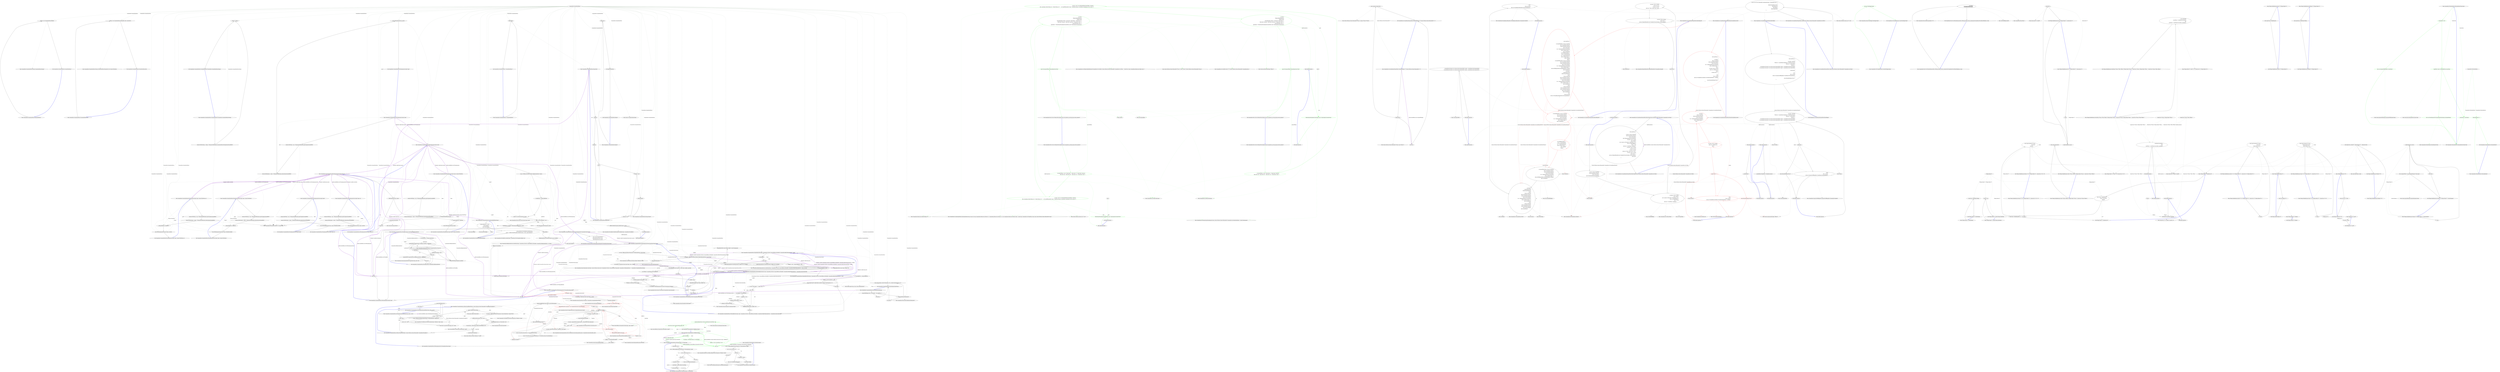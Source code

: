 digraph  {
n233 [label="CommandLine.CommandLineParser", span=""];
n234 [label=object, span=""];
n0 [label="Entry CommandLine.CommandLineParser.CommandLineParser()", span="51-51", cluster="CommandLine.CommandLineParser.CommandLineParser()"];
n1 [label="_settings = new CommandLineParserSettings()", span="53-53", cluster="CommandLine.CommandLineParser.CommandLineParser()"];
n2 [label="Exit CommandLine.CommandLineParser.CommandLineParser()", span="51-51", cluster="CommandLine.CommandLineParser.CommandLineParser()"];
n3 [label="Entry CommandLine.CommandLineParserSettings.CommandLineParserSettings()", span="45-45", cluster="CommandLine.CommandLineParserSettings.CommandLineParserSettings()"];
n4 [label="Entry CommandLine.CommandLineParser.CommandLineParser(bool)", span="58-58", cluster="CommandLine.CommandLineParser.CommandLineParser(bool)"];
n5 [label="_settings = new CommandLineParserSettings(false, false, Console.Error)", span="61-61", cluster="CommandLine.CommandLineParser.CommandLineParser(bool)"];
n6 [label="Exit CommandLine.CommandLineParser.CommandLineParser(bool)", span="58-58", cluster="CommandLine.CommandLineParser.CommandLineParser(bool)"];
n7 [label="Entry CommandLine.CommandLineParserSettings.CommandLineParserSettings(bool, bool, System.IO.TextWriter)", span="105-105", cluster="CommandLine.CommandLineParserSettings.CommandLineParserSettings(bool, bool, System.IO.TextWriter)"];
n8 [label="Entry CommandLine.CommandLineParser.CommandLineParser(CommandLine.CommandLineParserSettings)", span="70-70", cluster="CommandLine.CommandLineParser.CommandLineParser(CommandLine.CommandLineParserSettings)"];
n9 [label="Assumes.NotNull(settings, ''settings'', SR.ArgumentNullException_CommandLineParserSettingsInstanceCannotBeNull)", span="72-72", cluster="CommandLine.CommandLineParser.CommandLineParser(CommandLine.CommandLineParserSettings)"];
n10 [label="_settings = settings", span="73-73", cluster="CommandLine.CommandLineParser.CommandLineParser(CommandLine.CommandLineParserSettings)"];
n12 [label="Entry CommandLine.Utils.Assumes.NotNull<T>(T, string, string)", span="45-45", cluster="CommandLine.Utils.Assumes.NotNull<T>(T, string, string)"];
n11 [label="Exit CommandLine.CommandLineParser.CommandLineParser(CommandLine.CommandLineParserSettings)", span="70-70", cluster="CommandLine.CommandLineParser.CommandLineParser(CommandLine.CommandLineParserSettings)"];
n13 [label="Entry CommandLine.CommandLineParser.ParseArguments(string[], object)", span="94-94", cluster="CommandLine.CommandLineParser.ParseArguments(string[], object)"];
n14 [label="Assumes.NotNull(args, ''args'', SR.ArgumentNullException_ArgsStringArrayCannotBeNull)", span="96-96", cluster="CommandLine.CommandLineParser.ParseArguments(string[], object)"];
n15 [label="Assumes.NotNull(options, ''options'', SR.ArgumentNullException_OptionsInstanceCannotBeNull)", span="97-97", cluster="CommandLine.CommandLineParser.ParseArguments(string[], object)"];
n16 [label="return DoParseArguments(args, options);", span="99-99", cluster="CommandLine.CommandLineParser.ParseArguments(string[], object)"];
n17 [label="Exit CommandLine.CommandLineParser.ParseArguments(string[], object)", span="94-94", cluster="CommandLine.CommandLineParser.ParseArguments(string[], object)"];
n18 [label="Entry CommandLine.CommandLineParser.DoParseArguments(string[], object)", span="124-124", cluster="CommandLine.CommandLineParser.DoParseArguments(string[], object)"];
n19 [label="Entry CommandLine.CommandLineParser.ParseArguments(string[], object, System.IO.TextWriter)", span="115-115", cluster="CommandLine.CommandLineParser.ParseArguments(string[], object, System.IO.TextWriter)"];
n20 [label="Assumes.NotNull(args, ''args'', SR.ArgumentNullException_ArgsStringArrayCannotBeNull)", span="117-117", cluster="CommandLine.CommandLineParser.ParseArguments(string[], object, System.IO.TextWriter)"];
n21 [label="Assumes.NotNull(options, ''options'', SR.ArgumentNullException_OptionsInstanceCannotBeNull)", span="118-118", cluster="CommandLine.CommandLineParser.ParseArguments(string[], object, System.IO.TextWriter)"];
n22 [label="_settings.HelpWriter = helpWriter", span="120-120", cluster="CommandLine.CommandLineParser.ParseArguments(string[], object, System.IO.TextWriter)"];
n23 [label="return DoParseArguments(args, options);", span="121-121", cluster="CommandLine.CommandLineParser.ParseArguments(string[], object, System.IO.TextWriter)"];
n24 [label="Exit CommandLine.CommandLineParser.ParseArguments(string[], object, System.IO.TextWriter)", span="115-115", cluster="CommandLine.CommandLineParser.ParseArguments(string[], object, System.IO.TextWriter)"];
n25 [label="var pair = ReflectionUtil.RetrieveMethod<HelpOptionAttribute>(options)", span="126-126", cluster="CommandLine.CommandLineParser.DoParseArguments(string[], object)"];
n27 [label="_context = new ParserContext(args, options)", span="129-129", cluster="CommandLine.CommandLineParser.DoParseArguments(string[], object)"];
n29 [label="ParseHelp(args, pair.Right) || !DoParseArgumentsDispatcher(_context)", span="134-134", cluster="CommandLine.CommandLineParser.DoParseArguments(string[], object)"];
n31 [label="HelpOptionAttribute.InvokeMethod(options, pair, out helpText)", span="137-137", cluster="CommandLine.CommandLineParser.DoParseArguments(string[], object)"];
n26 [label="var helpWriter = _settings.HelpWriter", span="127-127", cluster="CommandLine.CommandLineParser.DoParseArguments(string[], object)"];
n37 [label="Entry CommandLine.Utils.ReflectionUtil.RetrieveMethod<TAttribute>(object)", span="72-72", cluster="CommandLine.Utils.ReflectionUtil.RetrieveMethod<TAttribute>(object)"];
n28 [label="pair != null && helpWriter != null", span="131-131", cluster="CommandLine.CommandLineParser.DoParseArguments(string[], object)"];
n32 [label="helpWriter.Write(helpText)", span="138-138", cluster="CommandLine.CommandLineParser.DoParseArguments(string[], object)"];
n38 [label="Entry CommandLine.ParserContext.ParserContext(string[], object)", span="42-42", cluster="CommandLine.ParserContext.ParserContext(string[], object)"];
n35 [label="return DoParseArgumentsDispatcher(_context);", span="144-144", cluster="CommandLine.CommandLineParser.DoParseArguments(string[], object)"];
n30 [label="string helpText", span="136-136", cluster="CommandLine.CommandLineParser.DoParseArguments(string[], object)"];
n34 [label="return true;", span="141-141", cluster="CommandLine.CommandLineParser.DoParseArguments(string[], object)"];
n39 [label="Entry CommandLine.CommandLineParser.ParseHelp(string[], CommandLine.HelpOptionAttribute)", span="199-199", cluster="CommandLine.CommandLineParser.ParseHelp(string[], CommandLine.HelpOptionAttribute)"];
n40 [label="Entry CommandLine.CommandLineParser.DoParseArgumentsDispatcher(CommandLine.ParserContext)", span="147-147", cluster="CommandLine.CommandLineParser.DoParseArgumentsDispatcher(CommandLine.ParserContext)"];
n41 [label="Entry CommandLine.HelpOptionAttribute.InvokeMethod(object, CommandLine.Utils.Pair<System.Reflection.MethodInfo, CommandLine.HelpOptionAttribute>, out string)", span="100-100", cluster="CommandLine.HelpOptionAttribute.InvokeMethod(object, CommandLine.Utils.Pair<System.Reflection.MethodInfo, CommandLine.HelpOptionAttribute>, out string)"];
n33 [label="return false;", span="139-139", cluster="CommandLine.CommandLineParser.DoParseArguments(string[], object)"];
n42 [label="Entry System.IO.TextWriter.Write(string)", span="0-0", cluster="System.IO.TextWriter.Write(string)"];
n36 [label="Exit CommandLine.CommandLineParser.DoParseArguments(string[], object)", span="124-124", cluster="CommandLine.CommandLineParser.DoParseArguments(string[], object)"];
n43 [label="return context.Target.HasVerbs() ?\r\n                DoParseArgumentsVerbs(context) :\r\n                DoParseArgumentsCore(context);", span="149-151", cluster="CommandLine.CommandLineParser.DoParseArgumentsDispatcher(CommandLine.ParserContext)"];
n44 [label="Exit CommandLine.CommandLineParser.DoParseArgumentsDispatcher(CommandLine.ParserContext)", span="147-147", cluster="CommandLine.CommandLineParser.DoParseArgumentsDispatcher(CommandLine.ParserContext)"];
n45 [label="Entry object.HasVerbs()", span="33-33", cluster="object.HasVerbs()"];
n46 [label="Entry CommandLine.CommandLineParser.DoParseArgumentsVerbs(CommandLine.ParserContext)", span="265-265", cluster="CommandLine.CommandLineParser.DoParseArgumentsVerbs(CommandLine.ParserContext)"];
n47 [label="Entry CommandLine.CommandLineParser.DoParseArgumentsCore(CommandLine.ParserContext)", span="154-154", cluster="CommandLine.CommandLineParser.DoParseArgumentsCore(CommandLine.ParserContext)"];
n48 [label="bool hadError = false", span="156-156", cluster="CommandLine.CommandLineParser.DoParseArgumentsCore(CommandLine.ParserContext)", color=red, community=0];
n49 [label="var optionMap = OptionMap.Create(context.Target, _settings)", span="157-157", cluster="CommandLine.CommandLineParser.DoParseArgumentsCore(CommandLine.ParserContext)"];
n51 [label="var target = new Target(context.Target)", span="159-159", cluster="CommandLine.CommandLineParser.DoParseArgumentsCore(CommandLine.ParserContext)", color=red, community=0];
n52 [label="IArgumentEnumerator arguments = new StringArrayEnumerator(context.Arguments)", span="161-161", cluster="CommandLine.CommandLineParser.DoParseArgumentsCore(CommandLine.ParserContext)", color=red, community=0];
n58 [label="var result = parser.Parse(arguments, optionMap, context.Target)", span="172-172", cluster="CommandLine.CommandLineParser.DoParseArgumentsCore(CommandLine.ParserContext)"];
n60 [label="SetParserStateIfNeeded(context.Target, parser.PostParsingState)", span="175-175", cluster="CommandLine.CommandLineParser.DoParseArgumentsCore(CommandLine.ParserContext)"];
n67 [label="hadError |= !optionMap.EnforceRules()", span="194-194", cluster="CommandLine.CommandLineParser.DoParseArgumentsCore(CommandLine.ParserContext)"];
n50 [label="optionMap.SetDefaults()", span="158-158", cluster="CommandLine.CommandLineParser.DoParseArgumentsCore(CommandLine.ParserContext)"];
n70 [label="Entry CommandLine.Internal.OptionMap.Create(object, CommandLine.CommandLineParserSettings)", span="75-75", cluster="CommandLine.Internal.OptionMap.Create(object, CommandLine.CommandLineParserSettings)"];
n71 [label="Entry CommandLine.Internal.OptionMap.SetDefaults()", span="156-156", cluster="CommandLine.Internal.OptionMap.SetDefaults()"];
n72 [label="Entry CommandLine.Internal.Target.Target(object)", span="38-38", cluster="CommandLine.Internal.Target.Target(object)"];
n64 [label="target.IsValueListDefined", span="185-185", cluster="CommandLine.CommandLineParser.DoParseArgumentsCore(CommandLine.ParserContext)", color=red, community=0];
n65 [label="!target.AddValueItemIfAllowed(argument)", span="187-187", cluster="CommandLine.CommandLineParser.DoParseArgumentsCore(CommandLine.ParserContext)", color=red, community=0];
n53 [label="arguments.MoveNext()", span="162-162", cluster="CommandLine.CommandLineParser.DoParseArgumentsCore(CommandLine.ParserContext)"];
n73 [label="Entry CommandLine.Internal.StringArrayEnumerator.StringArrayEnumerator(string[])", span="41-41", cluster="CommandLine.Internal.StringArrayEnumerator.StringArrayEnumerator(string[])"];
n54 [label="var argument = arguments.Current", span="164-164", cluster="CommandLine.CommandLineParser.DoParseArgumentsCore(CommandLine.ParserContext)"];
n63 [label="arguments.MoveNext()", span="182-182", cluster="CommandLine.CommandLineParser.DoParseArgumentsCore(CommandLine.ParserContext)"];
n74 [label="Entry CommandLine.Internal.IArgumentEnumerator.MoveNext()", span="38-38", cluster="CommandLine.Internal.IArgumentEnumerator.MoveNext()"];
n55 [label="string.IsNullOrEmpty(argument)", span="165-165", cluster="CommandLine.CommandLineParser.DoParseArgumentsCore(CommandLine.ParserContext)"];
n56 [label="var parser = ArgumentParser.Create(argument, _settings.IgnoreUnknownArguments)", span="169-169", cluster="CommandLine.CommandLineParser.DoParseArgumentsCore(CommandLine.ParserContext)"];
n75 [label="Entry string.IsNullOrEmpty(string)", span="0-0", cluster="string.IsNullOrEmpty(string)"];
n57 [label="parser != null", span="170-170", cluster="CommandLine.CommandLineParser.DoParseArgumentsCore(CommandLine.ParserContext)"];
n76 [label="Entry CommandLine.Internal.ArgumentParser.Create(string, bool)", span="52-52", cluster="CommandLine.Internal.ArgumentParser.Create(string, bool)"];
n59 [label="(result & PresentParserState.Failure) == PresentParserState.Failure", span="173-173", cluster="CommandLine.CommandLineParser.DoParseArgumentsCore(CommandLine.ParserContext)"];
n77 [label="Entry CommandLine.Internal.ArgumentParser.Parse(CommandLine.Internal.IArgumentEnumerator, CommandLine.Internal.OptionMap, object)", span="43-43", cluster="CommandLine.Internal.ArgumentParser.Parse(CommandLine.Internal.IArgumentEnumerator, CommandLine.Internal.OptionMap, object)"];
n62 [label="(result & PresentParserState.MoveOnNextElement) == PresentParserState.MoveOnNextElement", span="180-180", cluster="CommandLine.CommandLineParser.DoParseArgumentsCore(CommandLine.ParserContext)"];
n61 [label="hadError = true", span="176-176", cluster="CommandLine.CommandLineParser.DoParseArgumentsCore(CommandLine.ParserContext)"];
n78 [label="Entry CommandLine.CommandLineParser.SetParserStateIfNeeded(object, System.Collections.Generic.IEnumerable<CommandLine.ParsingError>)", span="482-482", cluster="CommandLine.CommandLineParser.SetParserStateIfNeeded(object, System.Collections.Generic.IEnumerable<CommandLine.ParsingError>)"];
n66 [label="hadError = true", span="189-189", cluster="CommandLine.CommandLineParser.DoParseArgumentsCore(CommandLine.ParserContext)"];
n79 [label="Entry CommandLine.Internal.Target.AddValueItemIfAllowed(string)", span="50-50", cluster="CommandLine.Internal.Target.AddValueItemIfAllowed(string)"];
n68 [label="return !hadError;", span="196-196", cluster="CommandLine.CommandLineParser.DoParseArgumentsCore(CommandLine.ParserContext)"];
n80 [label="Entry CommandLine.Internal.OptionMap.EnforceRules()", span="151-151", cluster="CommandLine.Internal.OptionMap.EnforceRules()"];
n69 [label="Exit CommandLine.CommandLineParser.DoParseArgumentsCore(CommandLine.ParserContext)", span="154-154", cluster="CommandLine.CommandLineParser.DoParseArgumentsCore(CommandLine.ParserContext)"];
n81 [label="var caseSensitive = _settings.CaseSensitive", span="201-201", cluster="CommandLine.CommandLineParser.ParseHelp(string[], CommandLine.HelpOptionAttribute)"];
n82 [label=args, span="202-202", cluster="CommandLine.CommandLineParser.ParseHelp(string[], CommandLine.HelpOptionAttribute)"];
n83 [label="helpOption.ShortName != null", span="204-204", cluster="CommandLine.CommandLineParser.ParseHelp(string[], CommandLine.HelpOptionAttribute)"];
n84 [label="ArgumentParser.CompareShort(arg, helpOption.ShortName, caseSensitive)", span="206-206", cluster="CommandLine.CommandLineParser.ParseHelp(string[], CommandLine.HelpOptionAttribute)"];
n86 [label="string.IsNullOrEmpty(helpOption.LongName)", span="211-211", cluster="CommandLine.CommandLineParser.ParseHelp(string[], CommandLine.HelpOptionAttribute)"];
n87 [label="ArgumentParser.CompareLong(arg, helpOption.LongName, caseSensitive)", span="215-215", cluster="CommandLine.CommandLineParser.ParseHelp(string[], CommandLine.HelpOptionAttribute)"];
n89 [label="return false;", span="220-220", cluster="CommandLine.CommandLineParser.ParseHelp(string[], CommandLine.HelpOptionAttribute)"];
n85 [label="return true;", span="208-208", cluster="CommandLine.CommandLineParser.ParseHelp(string[], CommandLine.HelpOptionAttribute)"];
n91 [label="Entry CommandLine.Internal.ArgumentParser.CompareShort(string, char?, bool)", span="94-94", cluster="CommandLine.Internal.ArgumentParser.CompareShort(string, char?, bool)"];
n88 [label="return true;", span="217-217", cluster="CommandLine.CommandLineParser.ParseHelp(string[], CommandLine.HelpOptionAttribute)"];
n92 [label="Entry CommandLine.Internal.ArgumentParser.CompareLong(string, string, bool)", span="100-100", cluster="CommandLine.Internal.ArgumentParser.CompareLong(string, string, bool)"];
n90 [label="Exit CommandLine.CommandLineParser.ParseHelp(string[], CommandLine.HelpOptionAttribute)", span="199-199", cluster="CommandLine.CommandLineParser.ParseHelp(string[], CommandLine.HelpOptionAttribute)"];
n93 [label="Entry CommandLine.CommandLineParser.GetVerbOptionsInstanceByName(string, object, out bool)", span="232-232", cluster="CommandLine.CommandLineParser.GetVerbOptionsInstanceByName(string, object, out bool)"];
n94 [label="found = false", span="234-234", cluster="CommandLine.CommandLineParser.GetVerbOptionsInstanceByName(string, object, out bool)"];
n95 [label="string.IsNullOrEmpty(verb)", span="235-235", cluster="CommandLine.CommandLineParser.GetVerbOptionsInstanceByName(string, object, out bool)"];
n96 [label="return target;", span="237-237", cluster="CommandLine.CommandLineParser.GetVerbOptionsInstanceByName(string, object, out bool)"];
n97 [label="var pair = ReflectionUtil.RetrieveOptionProperty<VerbOptionAttribute>(target, verb)", span="239-239", cluster="CommandLine.CommandLineParser.GetVerbOptionsInstanceByName(string, object, out bool)"];
n99 [label="return found ? pair.Left.GetValue(target, null) : target;", span="241-241", cluster="CommandLine.CommandLineParser.GetVerbOptionsInstanceByName(string, object, out bool)"];
n98 [label="found = pair != null", span="240-240", cluster="CommandLine.CommandLineParser.GetVerbOptionsInstanceByName(string, object, out bool)"];
n101 [label="Entry CommandLine.Utils.ReflectionUtil.RetrieveOptionProperty<TAttribute>(object, string)", span="171-171", cluster="CommandLine.Utils.ReflectionUtil.RetrieveOptionProperty<TAttribute>(object, string)"];
n100 [label="Exit CommandLine.CommandLineParser.GetVerbOptionsInstanceByName(string, object, out bool)", span="232-232", cluster="CommandLine.CommandLineParser.GetVerbOptionsInstanceByName(string, object, out bool)"];
n102 [label="Entry System.Reflection.PropertyInfo.GetValue(object, object[])", span="0-0", cluster="System.Reflection.PropertyInfo.GetValue(object, object[])"];
n103 [label="Entry CommandLine.CommandLineParser.WasVerbOptionInvoked(string)", span="252-252", cluster="CommandLine.CommandLineParser.WasVerbOptionInvoked(string)"];
n104 [label="string.IsNullOrEmpty(verb) || (verb.Length > 0 && verb[0] == '-')", span="254-254", cluster="CommandLine.CommandLineParser.WasVerbOptionInvoked(string)"];
n108 [label="return string.Compare(_context.FirstArgument, verb, _settings.StringComparison) == 0;", span="262-262", cluster="CommandLine.CommandLineParser.WasVerbOptionInvoked(string)"];
n105 [label="return false;", span="256-256", cluster="CommandLine.CommandLineParser.WasVerbOptionInvoked(string)"];
n106 [label="!_context.HasAtLeastOneArgument()", span="258-258", cluster="CommandLine.CommandLineParser.WasVerbOptionInvoked(string)"];
n107 [label="return false;", span="260-260", cluster="CommandLine.CommandLineParser.WasVerbOptionInvoked(string)"];
n110 [label="Entry CommandLine.ParserContext.HasAtLeastOneArgument()", span="65-65", cluster="CommandLine.ParserContext.HasAtLeastOneArgument()"];
n109 [label="Exit CommandLine.CommandLineParser.WasVerbOptionInvoked(string)", span="252-252", cluster="CommandLine.CommandLineParser.WasVerbOptionInvoked(string)"];
n111 [label="Entry string.Compare(string, string, System.StringComparison)", span="0-0", cluster="string.Compare(string, string, System.StringComparison)"];
n112 [label="var verbs = ReflectionUtil.RetrievePropertyList<VerbOptionAttribute>(context.Target)", span="267-267", cluster="CommandLine.CommandLineParser.DoParseArgumentsVerbs(CommandLine.ParserContext)"];
n113 [label="var helpInfo = ReflectionUtil.RetrieveMethod<HelpVerbOptionAttribute>(context.Target)", span="268-268", cluster="CommandLine.CommandLineParser.DoParseArgumentsVerbs(CommandLine.ParserContext)"];
n114 [label="context.HasNoArguments()", span="269-269", cluster="CommandLine.CommandLineParser.DoParseArgumentsVerbs(CommandLine.ParserContext)"];
n116 [label="DisplayHelpVerbText(context.Target, helpInfo, null)", span="273-273", cluster="CommandLine.CommandLineParser.DoParseArgumentsVerbs(CommandLine.ParserContext)"];
n118 [label="var optionMap = OptionMap.Create(context.Target, verbs, _settings)", span="277-277", cluster="CommandLine.CommandLineParser.DoParseArgumentsVerbs(CommandLine.ParserContext)"];
n119 [label="TryParseHelpVerb(context.Arguments, context.Target, helpInfo, optionMap)", span="279-279", cluster="CommandLine.CommandLineParser.DoParseArgumentsVerbs(CommandLine.ParserContext)"];
n121 [label="var verbOption = optionMap[context.FirstArgument]", span="284-284", cluster="CommandLine.CommandLineParser.DoParseArgumentsVerbs(CommandLine.ParserContext)"];
n124 [label="DisplayHelpVerbText(context.Target, helpInfo, null)", span="290-290", cluster="CommandLine.CommandLineParser.DoParseArgumentsVerbs(CommandLine.ParserContext)"];
n126 [label="verbOption.GetValue(context.Target) == null", span="294-294", cluster="CommandLine.CommandLineParser.DoParseArgumentsVerbs(CommandLine.ParserContext)"];
n127 [label="verbOption.CreateInstance(context.Target)", span="297-297", cluster="CommandLine.CommandLineParser.DoParseArgumentsVerbs(CommandLine.ParserContext)"];
n128 [label="var verbResult = DoParseArgumentsCore(context.ToCoreInstance(verbOption))", span="299-299", cluster="CommandLine.CommandLineParser.DoParseArgumentsVerbs(CommandLine.ParserContext)"];
n130 [label="DisplayHelpVerbText(context.Target, helpInfo, context.FirstArgument)", span="303-303", cluster="CommandLine.CommandLineParser.DoParseArgumentsVerbs(CommandLine.ParserContext)"];
n133 [label="Entry CommandLine.Utils.ReflectionUtil.RetrievePropertyList<TAttribute>(object)", span="38-38", cluster="CommandLine.Utils.ReflectionUtil.RetrievePropertyList<TAttribute>(object)"];
n115 [label="helpInfo != null || _settings.HelpWriter != null", span="271-271", cluster="CommandLine.CommandLineParser.DoParseArgumentsVerbs(CommandLine.ParserContext)"];
n123 [label="helpInfo != null", span="288-288", cluster="CommandLine.CommandLineParser.DoParseArgumentsVerbs(CommandLine.ParserContext)"];
n134 [label="Entry CommandLine.ParserContext.HasNoArguments()", span="60-60", cluster="CommandLine.ParserContext.HasNoArguments()"];
n117 [label="return false;", span="275-275", cluster="CommandLine.CommandLineParser.DoParseArgumentsVerbs(CommandLine.ParserContext)"];
n135 [label="Entry CommandLine.CommandLineParser.DisplayHelpVerbText(object, CommandLine.Utils.Pair<System.Reflection.MethodInfo, CommandLine.HelpVerbOptionAttribute>, string)", span="336-336", cluster="CommandLine.CommandLineParser.DisplayHelpVerbText(object, CommandLine.Utils.Pair<System.Reflection.MethodInfo, CommandLine.HelpVerbOptionAttribute>, string)"];
n136 [label="Entry CommandLine.Internal.OptionMap.Create(object, System.Collections.Generic.IList<CommandLine.Utils.Pair<System.Reflection.PropertyInfo, CommandLine.VerbOptionAttribute>>, CommandLine.CommandLineParserSettings)", span="94-94", cluster="CommandLine.Internal.OptionMap.Create(object, System.Collections.Generic.IList<CommandLine.Utils.Pair<System.Reflection.PropertyInfo, CommandLine.VerbOptionAttribute>>, CommandLine.CommandLineParserSettings)"];
n120 [label="return false;", span="282-282", cluster="CommandLine.CommandLineParser.DoParseArgumentsVerbs(CommandLine.ParserContext)"];
n137 [label="Entry CommandLine.CommandLineParser.TryParseHelpVerb(string[], object, CommandLine.Utils.Pair<System.Reflection.MethodInfo, CommandLine.HelpVerbOptionAttribute>, CommandLine.Internal.OptionMap)", span="308-308", cluster="CommandLine.CommandLineParser.TryParseHelpVerb(string[], object, CommandLine.Utils.Pair<System.Reflection.MethodInfo, CommandLine.HelpVerbOptionAttribute>, CommandLine.Internal.OptionMap)"];
n122 [label="verbOption == null", span="286-286", cluster="CommandLine.CommandLineParser.DoParseArgumentsVerbs(CommandLine.ParserContext)"];
n125 [label="return false;", span="292-292", cluster="CommandLine.CommandLineParser.DoParseArgumentsVerbs(CommandLine.ParserContext)"];
n138 [label="Entry CommandLine.Internal.OptionInfo.GetValue(object)", span="240-240", cluster="CommandLine.Internal.OptionInfo.GetValue(object)"];
n139 [label="Entry CommandLine.Internal.OptionInfo.CreateInstance(object)", span="245-245", cluster="CommandLine.Internal.OptionInfo.CreateInstance(object)"];
n129 [label="!verbResult", span="300-300", cluster="CommandLine.CommandLineParser.DoParseArgumentsVerbs(CommandLine.ParserContext)"];
n140 [label="Entry CommandLine.ParserContext.ToCoreInstance(CommandLine.Internal.OptionInfo)", span="48-48", cluster="CommandLine.ParserContext.ToCoreInstance(CommandLine.Internal.OptionInfo)"];
n131 [label="return verbResult;", span="305-305", cluster="CommandLine.CommandLineParser.DoParseArgumentsVerbs(CommandLine.ParserContext)"];
n132 [label="Exit CommandLine.CommandLineParser.DoParseArgumentsVerbs(CommandLine.ParserContext)", span="265-265", cluster="CommandLine.CommandLineParser.DoParseArgumentsVerbs(CommandLine.ParserContext)"];
n141 [label="var helpWriter = _settings.HelpWriter", span="310-310", cluster="CommandLine.CommandLineParser.TryParseHelpVerb(string[], object, CommandLine.Utils.Pair<System.Reflection.MethodInfo, CommandLine.HelpVerbOptionAttribute>, CommandLine.Internal.OptionMap)"];
n142 [label="helpInfo != null && helpWriter != null", span="311-311", cluster="CommandLine.CommandLineParser.TryParseHelpVerb(string[], object, CommandLine.Utils.Pair<System.Reflection.MethodInfo, CommandLine.HelpVerbOptionAttribute>, CommandLine.Internal.OptionMap)"];
n143 [label="string.Compare(args[0], helpInfo.Right.LongName, _settings.StringComparison) == 0", span="313-313", cluster="CommandLine.CommandLineParser.TryParseHelpVerb(string[], object, CommandLine.Utils.Pair<System.Reflection.MethodInfo, CommandLine.HelpVerbOptionAttribute>, CommandLine.Internal.OptionMap)"];
n144 [label="var verb = args.Length > 1 ? args[1] : null", span="316-316", cluster="CommandLine.CommandLineParser.TryParseHelpVerb(string[], object, CommandLine.Utils.Pair<System.Reflection.MethodInfo, CommandLine.HelpVerbOptionAttribute>, CommandLine.Internal.OptionMap)"];
n146 [label="var verbOption = optionMap[verb]", span="319-319", cluster="CommandLine.CommandLineParser.TryParseHelpVerb(string[], object, CommandLine.Utils.Pair<System.Reflection.MethodInfo, CommandLine.HelpVerbOptionAttribute>, CommandLine.Internal.OptionMap)"];
n148 [label="verbOption.GetValue(options) == null", span="322-322", cluster="CommandLine.CommandLineParser.TryParseHelpVerb(string[], object, CommandLine.Utils.Pair<System.Reflection.MethodInfo, CommandLine.HelpVerbOptionAttribute>, CommandLine.Internal.OptionMap)"];
n149 [label="verbOption.CreateInstance(options)", span="325-325", cluster="CommandLine.CommandLineParser.TryParseHelpVerb(string[], object, CommandLine.Utils.Pair<System.Reflection.MethodInfo, CommandLine.HelpVerbOptionAttribute>, CommandLine.Internal.OptionMap)"];
n150 [label="DisplayHelpVerbText(options, helpInfo, verb)", span="329-329", cluster="CommandLine.CommandLineParser.TryParseHelpVerb(string[], object, CommandLine.Utils.Pair<System.Reflection.MethodInfo, CommandLine.HelpVerbOptionAttribute>, CommandLine.Internal.OptionMap)"];
n152 [label="return false;", span="333-333", cluster="CommandLine.CommandLineParser.TryParseHelpVerb(string[], object, CommandLine.Utils.Pair<System.Reflection.MethodInfo, CommandLine.HelpVerbOptionAttribute>, CommandLine.Internal.OptionMap)"];
n145 [label="verb != null", span="317-317", cluster="CommandLine.CommandLineParser.TryParseHelpVerb(string[], object, CommandLine.Utils.Pair<System.Reflection.MethodInfo, CommandLine.HelpVerbOptionAttribute>, CommandLine.Internal.OptionMap)"];
n147 [label="verbOption != null", span="320-320", cluster="CommandLine.CommandLineParser.TryParseHelpVerb(string[], object, CommandLine.Utils.Pair<System.Reflection.MethodInfo, CommandLine.HelpVerbOptionAttribute>, CommandLine.Internal.OptionMap)"];
n151 [label="return true;", span="330-330", cluster="CommandLine.CommandLineParser.TryParseHelpVerb(string[], object, CommandLine.Utils.Pair<System.Reflection.MethodInfo, CommandLine.HelpVerbOptionAttribute>, CommandLine.Internal.OptionMap)"];
n153 [label="Exit CommandLine.CommandLineParser.TryParseHelpVerb(string[], object, CommandLine.Utils.Pair<System.Reflection.MethodInfo, CommandLine.HelpVerbOptionAttribute>, CommandLine.Internal.OptionMap)", span="308-308", cluster="CommandLine.CommandLineParser.TryParseHelpVerb(string[], object, CommandLine.Utils.Pair<System.Reflection.MethodInfo, CommandLine.HelpVerbOptionAttribute>, CommandLine.Internal.OptionMap)"];
n154 [label="string helpText", span="338-338", cluster="CommandLine.CommandLineParser.DisplayHelpVerbText(object, CommandLine.Utils.Pair<System.Reflection.MethodInfo, CommandLine.HelpVerbOptionAttribute>, string)"];
n155 [label="verb == null", span="339-339", cluster="CommandLine.CommandLineParser.DisplayHelpVerbText(object, CommandLine.Utils.Pair<System.Reflection.MethodInfo, CommandLine.HelpVerbOptionAttribute>, string)"];
n156 [label="HelpVerbOptionAttribute.InvokeMethod(options, helpInfo, null, out helpText)", span="341-341", cluster="CommandLine.CommandLineParser.DisplayHelpVerbText(object, CommandLine.Utils.Pair<System.Reflection.MethodInfo, CommandLine.HelpVerbOptionAttribute>, string)"];
n157 [label="HelpVerbOptionAttribute.InvokeMethod(options, helpInfo, verb, out helpText)", span="345-345", cluster="CommandLine.CommandLineParser.DisplayHelpVerbText(object, CommandLine.Utils.Pair<System.Reflection.MethodInfo, CommandLine.HelpVerbOptionAttribute>, string)"];
n158 [label="_settings.HelpWriter != null", span="347-347", cluster="CommandLine.CommandLineParser.DisplayHelpVerbText(object, CommandLine.Utils.Pair<System.Reflection.MethodInfo, CommandLine.HelpVerbOptionAttribute>, string)"];
n161 [label="Entry CommandLine.HelpVerbOptionAttribute.InvokeMethod(object, CommandLine.Utils.Pair<System.Reflection.MethodInfo, CommandLine.HelpVerbOptionAttribute>, string, out string)", span="85-85", cluster="CommandLine.HelpVerbOptionAttribute.InvokeMethod(object, CommandLine.Utils.Pair<System.Reflection.MethodInfo, CommandLine.HelpVerbOptionAttribute>, string, out string)"];
n159 [label="_settings.HelpWriter.Write(helpText)", span="349-349", cluster="CommandLine.CommandLineParser.DisplayHelpVerbText(object, CommandLine.Utils.Pair<System.Reflection.MethodInfo, CommandLine.HelpVerbOptionAttribute>, string)"];
n160 [label="Exit CommandLine.CommandLineParser.DisplayHelpVerbText(object, CommandLine.Utils.Pair<System.Reflection.MethodInfo, CommandLine.HelpVerbOptionAttribute>, string)", span="336-336", cluster="CommandLine.CommandLineParser.DisplayHelpVerbText(object, CommandLine.Utils.Pair<System.Reflection.MethodInfo, CommandLine.HelpVerbOptionAttribute>, string)"];
n162 [label="Entry CommandLine.CommandLineParser.ParseArgumentsStrict(string[], object)", span="372-372", cluster="CommandLine.CommandLineParser.ParseArgumentsStrict(string[], object)"];
n163 [label="Assumes.NotNull(args, ''args'', SR.ArgumentNullException_ArgsStringArrayCannotBeNull)", span="374-374", cluster="CommandLine.CommandLineParser.ParseArgumentsStrict(string[], object)"];
n164 [label="Assumes.NotNull(options, ''options'', SR.ArgumentNullException_OptionsInstanceCannotBeNull)", span="375-375", cluster="CommandLine.CommandLineParser.ParseArgumentsStrict(string[], object)"];
n165 [label="return DoParseArgumentsStrict(args, options, DefaultExitCodeFail);", span="377-377", cluster="CommandLine.CommandLineParser.ParseArgumentsStrict(string[], object)"];
n166 [label="Exit CommandLine.CommandLineParser.ParseArgumentsStrict(string[], object)", span="372-372", cluster="CommandLine.CommandLineParser.ParseArgumentsStrict(string[], object)"];
n167 [label="Entry CommandLine.CommandLineParser.DoParseArgumentsStrict(string[], object, int)", span="449-449", cluster="CommandLine.CommandLineParser.DoParseArgumentsStrict(string[], object, int)"];
n168 [label="Entry CommandLine.CommandLineParser.ParseArgumentsStrict(string[], object, int)", span="392-392", cluster="CommandLine.CommandLineParser.ParseArgumentsStrict(string[], object, int)"];
n169 [label="Assumes.NotNull(args, ''args'', SR.ArgumentNullException_ArgsStringArrayCannotBeNull)", span="394-394", cluster="CommandLine.CommandLineParser.ParseArgumentsStrict(string[], object, int)"];
n170 [label="Assumes.NotNull(options, ''options'', SR.ArgumentNullException_OptionsInstanceCannotBeNull)", span="395-395", cluster="CommandLine.CommandLineParser.ParseArgumentsStrict(string[], object, int)"];
n171 [label="return DoParseArgumentsStrict(args, options, exitCode);", span="397-397", cluster="CommandLine.CommandLineParser.ParseArgumentsStrict(string[], object, int)"];
n172 [label="Exit CommandLine.CommandLineParser.ParseArgumentsStrict(string[], object, int)", span="392-392", cluster="CommandLine.CommandLineParser.ParseArgumentsStrict(string[], object, int)"];
n173 [label="Entry CommandLine.CommandLineParser.ParseArgumentsStrict(string[], object, System.IO.TextWriter)", span="414-414", cluster="CommandLine.CommandLineParser.ParseArgumentsStrict(string[], object, System.IO.TextWriter)"];
n174 [label="Assumes.NotNull(args, ''args'', SR.ArgumentNullException_ArgsStringArrayCannotBeNull)", span="416-416", cluster="CommandLine.CommandLineParser.ParseArgumentsStrict(string[], object, System.IO.TextWriter)"];
n175 [label="Assumes.NotNull(options, ''options'', SR.ArgumentNullException_OptionsInstanceCannotBeNull)", span="417-417", cluster="CommandLine.CommandLineParser.ParseArgumentsStrict(string[], object, System.IO.TextWriter)"];
n176 [label="_settings.HelpWriter = helpWriter", span="419-419", cluster="CommandLine.CommandLineParser.ParseArgumentsStrict(string[], object, System.IO.TextWriter)"];
n177 [label="return DoParseArgumentsStrict(args, options, DefaultExitCodeFail);", span="421-421", cluster="CommandLine.CommandLineParser.ParseArgumentsStrict(string[], object, System.IO.TextWriter)"];
n178 [label="Exit CommandLine.CommandLineParser.ParseArgumentsStrict(string[], object, System.IO.TextWriter)", span="414-414", cluster="CommandLine.CommandLineParser.ParseArgumentsStrict(string[], object, System.IO.TextWriter)"];
n179 [label="Entry CommandLine.CommandLineParser.ParseArguments(string[], object, System.IO.TextWriter, int)", span="439-439", cluster="CommandLine.CommandLineParser.ParseArguments(string[], object, System.IO.TextWriter, int)"];
n180 [label="Assumes.NotNull(args, ''args'', SR.ArgumentNullException_ArgsStringArrayCannotBeNull)", span="441-441", cluster="CommandLine.CommandLineParser.ParseArguments(string[], object, System.IO.TextWriter, int)"];
n181 [label="Assumes.NotNull(options, ''options'', SR.ArgumentNullException_OptionsInstanceCannotBeNull)", span="442-442", cluster="CommandLine.CommandLineParser.ParseArguments(string[], object, System.IO.TextWriter, int)"];
n182 [label="_settings.HelpWriter = helpWriter", span="444-444", cluster="CommandLine.CommandLineParser.ParseArguments(string[], object, System.IO.TextWriter, int)"];
n183 [label="return DoParseArgumentsStrict(args, options, exitCode);", span="446-446", cluster="CommandLine.CommandLineParser.ParseArguments(string[], object, System.IO.TextWriter, int)"];
n184 [label="Exit CommandLine.CommandLineParser.ParseArguments(string[], object, System.IO.TextWriter, int)", span="439-439", cluster="CommandLine.CommandLineParser.ParseArguments(string[], object, System.IO.TextWriter, int)"];
n185 [label="!DoParseArguments(args, options)", span="451-451", cluster="CommandLine.CommandLineParser.DoParseArgumentsStrict(string[], object, int)"];
n186 [label="InvokeAutoBuildIfNeeded(options)", span="453-453", cluster="CommandLine.CommandLineParser.DoParseArgumentsStrict(string[], object, int)"];
n187 [label="Environment.Exit(exitCode)", span="456-456", cluster="CommandLine.CommandLineParser.DoParseArgumentsStrict(string[], object, int)"];
n188 [label="return true;", span="464-464", cluster="CommandLine.CommandLineParser.DoParseArgumentsStrict(string[], object, int)"];
n190 [label="Entry CommandLine.CommandLineParser.InvokeAutoBuildIfNeeded(object)", span="467-467", cluster="CommandLine.CommandLineParser.InvokeAutoBuildIfNeeded(object)"];
n191 [label="Entry System.Environment.Exit(int)", span="0-0", cluster="System.Environment.Exit(int)"];
n189 [label="Exit CommandLine.CommandLineParser.DoParseArgumentsStrict(string[], object, int)", span="449-449", cluster="CommandLine.CommandLineParser.DoParseArgumentsStrict(string[], object, int)"];
n192 [label="_settings.HelpWriter == null ||\r\n                options.HasHelp() ||\r\n                options.HasVerbHelp()", span="469-471", cluster="CommandLine.CommandLineParser.InvokeAutoBuildIfNeeded(object)"];
n194 [label="_settings.HelpWriter.Write(HelpText.AutoBuild(options,\r\n                current => HelpText.DefaultParsingErrorsHandler(options, current), options.HasVerbs()))", span="477-478", cluster="CommandLine.CommandLineParser.InvokeAutoBuildIfNeeded(object)"];
n200 [label="HelpText.DefaultParsingErrorsHandler(options, current)", span="478-478", cluster="lambda expression"];
n193 [label="return;", span="473-473", cluster="CommandLine.CommandLineParser.InvokeAutoBuildIfNeeded(object)"];
n196 [label="Entry object.HasHelp()", span="38-38", cluster="object.HasHelp()"];
n197 [label="Entry object.HasVerbHelp()", span="43-43", cluster="object.HasVerbHelp()"];
n195 [label="Exit CommandLine.CommandLineParser.InvokeAutoBuildIfNeeded(object)", span="467-467", cluster="CommandLine.CommandLineParser.InvokeAutoBuildIfNeeded(object)"];
n198 [label="Entry CommandLine.Text.HelpText.AutoBuild(object, CommandLine.Text.ParsingErrorsHandler, bool)", span="209-209", cluster="CommandLine.Text.HelpText.AutoBuild(object, CommandLine.Text.ParsingErrorsHandler, bool)"];
n199 [label="Entry lambda expression", span="478-478", cluster="lambda expression"];
n201 [label="Exit lambda expression", span="478-478", cluster="lambda expression"];
n202 [label="Entry CommandLine.Text.HelpText.DefaultParsingErrorsHandler(object, CommandLine.Text.HelpText)", span="248-248", cluster="CommandLine.Text.HelpText.DefaultParsingErrorsHandler(object, CommandLine.Text.HelpText)"];
n203 [label="!options.CanReceiveParserState()", span="484-484", cluster="CommandLine.CommandLineParser.SetParserStateIfNeeded(object, System.Collections.Generic.IEnumerable<CommandLine.ParsingError>)"];
n205 [label="var property = ReflectionUtil.RetrievePropertyList<ParserStateAttribute>(options)[0].Left", span="488-488", cluster="CommandLine.CommandLineParser.SetParserStateIfNeeded(object, System.Collections.Generic.IEnumerable<CommandLine.ParsingError>)"];
n206 [label="property.GetValue(options, null) == null", span="490-490", cluster="CommandLine.CommandLineParser.SetParserStateIfNeeded(object, System.Collections.Generic.IEnumerable<CommandLine.ParsingError>)"];
n207 [label="property.SetValue(options, new ParserState(), null)", span="493-493", cluster="CommandLine.CommandLineParser.SetParserStateIfNeeded(object, System.Collections.Generic.IEnumerable<CommandLine.ParsingError>)"];
n208 [label="var parserState = (IParserState) property.GetValue(options, null)", span="495-495", cluster="CommandLine.CommandLineParser.SetParserStateIfNeeded(object, System.Collections.Generic.IEnumerable<CommandLine.ParsingError>)"];
n209 [label=errors, span="496-496", cluster="CommandLine.CommandLineParser.SetParserStateIfNeeded(object, System.Collections.Generic.IEnumerable<CommandLine.ParsingError>)"];
n204 [label="return;", span="486-486", cluster="CommandLine.CommandLineParser.SetParserStateIfNeeded(object, System.Collections.Generic.IEnumerable<CommandLine.ParsingError>)"];
n212 [label="Entry object.CanReceiveParserState()", span="48-48", cluster="object.CanReceiveParserState()"];
n213 [label="Entry CommandLine.ParserState.ParserState()", span="39-39", cluster="CommandLine.ParserState.ParserState()"];
n214 [label="Entry System.Reflection.PropertyInfo.SetValue(object, object, object[])", span="0-0", cluster="System.Reflection.PropertyInfo.SetValue(object, object, object[])"];
n210 [label="parserState.Errors.Add(error)", span="498-498", cluster="CommandLine.CommandLineParser.SetParserStateIfNeeded(object, System.Collections.Generic.IEnumerable<CommandLine.ParsingError>)"];
n211 [label="Exit CommandLine.CommandLineParser.SetParserStateIfNeeded(object, System.Collections.Generic.IEnumerable<CommandLine.ParsingError>)", span="482-482", cluster="CommandLine.CommandLineParser.SetParserStateIfNeeded(object, System.Collections.Generic.IEnumerable<CommandLine.ParsingError>)"];
n215 [label="Entry System.Collections.Generic.ICollection<T>.Add(T)", span="0-0", cluster="System.Collections.Generic.ICollection<T>.Add(T)"];
n216 [label="Entry CommandLine.CommandLineParser.Dispose()", span="505-505", cluster="CommandLine.CommandLineParser.Dispose()"];
n217 [label="Dispose(true)", span="507-507", cluster="CommandLine.CommandLineParser.Dispose()"];
n218 [label="GC.SuppressFinalize(this)", span="509-509", cluster="CommandLine.CommandLineParser.Dispose()"];
n220 [label="Entry CommandLine.CommandLineParser.Dispose(bool)", span="512-512", cluster="CommandLine.CommandLineParser.Dispose(bool)"];
n219 [label="Exit CommandLine.CommandLineParser.Dispose()", span="505-505", cluster="CommandLine.CommandLineParser.Dispose()"];
n221 [label="Entry System.GC.SuppressFinalize(object)", span="0-0", cluster="System.GC.SuppressFinalize(object)"];
n222 [label=_disposed, span="514-514", cluster="CommandLine.CommandLineParser.Dispose(bool)"];
n224 [label=disposing, span="518-518", cluster="CommandLine.CommandLineParser.Dispose(bool)"];
n223 [label="return;", span="516-516", cluster="CommandLine.CommandLineParser.Dispose(bool)"];
n225 [label="_settings != null", span="520-520", cluster="CommandLine.CommandLineParser.Dispose(bool)"];
n228 [label="Exit CommandLine.CommandLineParser.Dispose(bool)", span="512-512", cluster="CommandLine.CommandLineParser.Dispose(bool)"];
n226 [label="_settings.Dispose()", span="522-522", cluster="CommandLine.CommandLineParser.Dispose(bool)"];
n227 [label="_disposed = true", span="524-524", cluster="CommandLine.CommandLineParser.Dispose(bool)"];
n229 [label="Entry CommandLine.CommandLineParserSettings.Dispose()", span="163-163", cluster="CommandLine.CommandLineParserSettings.Dispose()"];
n230 [label="Entry CommandLine.CommandLineParser.~CommandLineParser()", span="531-531", cluster="CommandLine.CommandLineParser.~CommandLineParser()"];
n231 [label="Dispose(false)", span="533-533", cluster="CommandLine.CommandLineParser.~CommandLineParser()"];
n232 [label="Exit CommandLine.CommandLineParser.~CommandLineParser()", span="531-531", cluster="CommandLine.CommandLineParser.~CommandLineParser()"];
m2_9 [label="Entry CommandLine.Infrastructure.Maybe.Nothing<T>()", span="63-63", cluster="CommandLine.Infrastructure.Maybe.Nothing<T>()", file="PropertyWriter.cs"];
m2_11 [label="Entry System.Linq.Enumerable.Empty<TResult>()", span="0-0", cluster="System.Linq.Enumerable.Empty<TResult>()", file="PropertyWriter.cs"];
m2_13 [label="Entry CommandLine.Core.StatePair.Create<T>(T, System.Collections.Generic.IEnumerable<CommandLine.Error>)", span="58-58", cluster="CommandLine.Core.StatePair.Create<T>(T, System.Collections.Generic.IEnumerable<CommandLine.Error>)", file="PropertyWriter.cs"];
m2_21 [label="Entry CommandLine.Tests.Unit.Core.TokenizerTests.Explode_scalar_with_separator_in_even_args_input_returns_sequence()", span="38-38", cluster="CommandLine.Tests.Unit.Core.TokenizerTests.Explode_scalar_with_separator_in_even_args_input_returns_sequence()", file="PropertyWriter.cs"];
m2_22 [label="var expectedTokens = new[] { Token.Name(''x''), Token.Name(''string-seq''),\r\n                Token.Value(''aaa''), Token.Value(''bb''),  Token.Value(''cccc''), Token.Name(''switch'') }", span="41-42", cluster="CommandLine.Tests.Unit.Core.TokenizerTests.Explode_scalar_with_separator_in_even_args_input_returns_sequence()", color=green, community=0, file="PropertyWriter.cs"];
m2_23 [label="var specs = new[] { new OptionSpecification(string.Empty, ''string-seq'',\r\n                false, string.Empty, Maybe.Nothing<int>(), Maybe.Nothing<int>(), ',', null, typeof(IEnumerable<string>), TargetType.Sequence, string.Empty, string.Empty, new List<string>())}", span="43-44", cluster="CommandLine.Tests.Unit.Core.TokenizerTests.Explode_scalar_with_separator_in_even_args_input_returns_sequence()", color=green, community=0, file="PropertyWriter.cs"];
m2_25 [label="Assert.True(expectedTokens.SequenceEqual(result.Value))", span="56-56", cluster="CommandLine.Tests.Unit.Core.TokenizerTests.Explode_scalar_with_separator_in_even_args_input_returns_sequence()", color=green, community=0, file="PropertyWriter.cs"];
m2_24 [label="var result =\r\n                Tokenizer.ExplodeOptionList(\r\n                    StatePair.Create(\r\n                        Enumerable.Empty<Token>().Concat(new[] { Token.Name(''x''),\r\n                            Token.Name(''string-seq''), Token.Value(''aaa,bb,cccc''), Token.Name(''switch'') }),\r\n                        Enumerable.Empty<Error>()),\r\n                        optionName => NameLookup.HavingSeparator(optionName, specs, StringComparer.InvariantCulture))", span="47-53", cluster="CommandLine.Tests.Unit.Core.TokenizerTests.Explode_scalar_with_separator_in_even_args_input_returns_sequence()", color=green, community=0, file="PropertyWriter.cs"];
m2_26 [label="Exit CommandLine.Tests.Unit.Core.TokenizerTests.Explode_scalar_with_separator_in_even_args_input_returns_sequence()", span="38-38", cluster="CommandLine.Tests.Unit.Core.TokenizerTests.Explode_scalar_with_separator_in_even_args_input_returns_sequence()", file="PropertyWriter.cs"];
m2_8 [label="Entry CommandLine.Core.OptionSpecification.OptionSpecification(string, string, bool, string, CommandLine.Infrastructure.Maybe<int>, CommandLine.Infrastructure.Maybe<int>, char, CommandLine.Infrastructure.Maybe<object>, System.Type, CommandLine.Core.TargetType, string, string, System.Collections.Generic.IEnumerable<string>)", span="18-18", cluster="CommandLine.Core.OptionSpecification.OptionSpecification(string, string, bool, string, CommandLine.Infrastructure.Maybe<int>, CommandLine.Infrastructure.Maybe<int>, char, CommandLine.Infrastructure.Maybe<object>, System.Type, CommandLine.Core.TargetType, string, string, System.Collections.Generic.IEnumerable<string>)", file="PropertyWriter.cs"];
m2_20 [label="Entry CommandLine.Core.NameLookup.HavingSeparator(string, System.Collections.Generic.IEnumerable<CommandLine.Core.OptionSpecification>, System.StringComparer)", span="16-16", cluster="CommandLine.Core.NameLookup.HavingSeparator(string, System.Collections.Generic.IEnumerable<CommandLine.Core.OptionSpecification>, System.StringComparer)", file="PropertyWriter.cs"];
m2_16 [label="Entry Unk.True", span="", cluster="Unk.True", file="PropertyWriter.cs"];
m2_0 [label="Entry CommandLine.Tests.Unit.Core.TokenizerTests.Explode_scalar_with_separator_in_odd_args_input_returns_sequence()", span="14-14", cluster="CommandLine.Tests.Unit.Core.TokenizerTests.Explode_scalar_with_separator_in_odd_args_input_returns_sequence()", file="PropertyWriter.cs"];
m2_1 [label="var expectedTokens = new[] { Token.Name(''i''), Token.Value(''10''), Token.Name(''string-seq''),\r\n                Token.Value(''aaa''), Token.Value(''bb''),  Token.Value(''cccc''), Token.Name(''switch'') }", span="17-18", cluster="CommandLine.Tests.Unit.Core.TokenizerTests.Explode_scalar_with_separator_in_odd_args_input_returns_sequence()", color=green, community=0, file="PropertyWriter.cs"];
m2_2 [label="var specs = new[] { new OptionSpecification(string.Empty, ''string-seq'',\r\n                false, string.Empty, Maybe.Nothing<int>(), Maybe.Nothing<int>(), ',', null, typeof(IEnumerable<string>), TargetType.Sequence, string.Empty, string.Empty, new List<string>())}", span="19-20", cluster="CommandLine.Tests.Unit.Core.TokenizerTests.Explode_scalar_with_separator_in_odd_args_input_returns_sequence()", color=green, community=0, file="PropertyWriter.cs"];
m2_4 [label="Assert.True(expectedTokens.SequenceEqual(result.Value))", span="32-32", cluster="CommandLine.Tests.Unit.Core.TokenizerTests.Explode_scalar_with_separator_in_odd_args_input_returns_sequence()", color=green, community=0, file="PropertyWriter.cs"];
m2_3 [label="var result =\r\n                Tokenizer.ExplodeOptionList(\r\n                    StatePair.Create(\r\n                        Enumerable.Empty<Token>().Concat(new[] { Token.Name(''i''), Token.Value(''10''),\r\n                            Token.Name(''string-seq''), Token.Value(''aaa,bb,cccc''), Token.Name(''switch'') }),\r\n                        Enumerable.Empty<Error>()),\r\n                        optionName => NameLookup.HavingSeparator(optionName, specs, StringComparer.InvariantCulture))", span="23-29", cluster="CommandLine.Tests.Unit.Core.TokenizerTests.Explode_scalar_with_separator_in_odd_args_input_returns_sequence()", color=green, community=0, file="PropertyWriter.cs"];
m2_5 [label="Exit CommandLine.Tests.Unit.Core.TokenizerTests.Explode_scalar_with_separator_in_odd_args_input_returns_sequence()", span="14-14", cluster="CommandLine.Tests.Unit.Core.TokenizerTests.Explode_scalar_with_separator_in_odd_args_input_returns_sequence()", file="PropertyWriter.cs"];
m2_27 [label="Entry lambda expression", span="53-53", cluster="lambda expression", file="PropertyWriter.cs"];
m2_18 [label="NameLookup.HavingSeparator(optionName, specs, StringComparer.InvariantCulture)", span="29-29", cluster="lambda expression", color=green, community=0, file="PropertyWriter.cs"];
m2_17 [label="Entry lambda expression", span="29-29", cluster="lambda expression", file="PropertyWriter.cs"];
m2_19 [label="Exit lambda expression", span="29-29", cluster="lambda expression", file="PropertyWriter.cs"];
m2_28 [label="NameLookup.HavingSeparator(optionName, specs, StringComparer.InvariantCulture)", span="53-53", cluster="lambda expression", color=green, community=0, file="PropertyWriter.cs"];
m2_29 [label="Exit lambda expression", span="53-53", cluster="lambda expression", file="PropertyWriter.cs"];
m2_6 [label="Entry CommandLine.Core.Token.Name(string)", span="19-19", cluster="CommandLine.Core.Token.Name(string)", file="PropertyWriter.cs"];
m2_15 [label="Entry Unk.SequenceEqual", span="", cluster="Unk.SequenceEqual", file="PropertyWriter.cs"];
m2_14 [label="Entry CommandLine.Core.Tokenizer.ExplodeOptionList(CommandLine.Core.StatePair<System.Collections.Generic.IEnumerable<CommandLine.Core.Token>>, System.Func<string, CommandLine.Infrastructure.Maybe<char>>)", span="44-44", cluster="CommandLine.Core.Tokenizer.ExplodeOptionList(CommandLine.Core.StatePair<System.Collections.Generic.IEnumerable<CommandLine.Core.Token>>, System.Func<string, CommandLine.Infrastructure.Maybe<char>>)", file="PropertyWriter.cs"];
m2_12 [label="Entry System.Collections.Generic.IEnumerable<TSource>.Concat<TSource>(System.Collections.Generic.IEnumerable<TSource>)", span="0-0", cluster="System.Collections.Generic.IEnumerable<TSource>.Concat<TSource>(System.Collections.Generic.IEnumerable<TSource>)", file="PropertyWriter.cs"];
m2_7 [label="Entry CommandLine.Core.Token.Value(string)", span="24-24", cluster="CommandLine.Core.Token.Value(string)", file="PropertyWriter.cs"];
m2_10 [label="Entry System.Collections.Generic.List<T>.List()", span="0-0", cluster="System.Collections.Generic.List<T>.List()", file="PropertyWriter.cs"];
m2_30 [label=specs, span="", file="PropertyWriter.cs"];
m2_31 [label=specs, span="", file="PropertyWriter.cs"];
m5_81 [label="Entry System.Collections.Generic.IEnumerable<TSource>.Contains<TSource>(TSource)", span="0-0", cluster="System.Collections.Generic.IEnumerable<TSource>.Contains<TSource>(TSource)", file="Target.cs"];
m5_60 [label="Entry Unk.FromJustOrFail", span="", cluster="Unk.FromJustOrFail", file="Target.cs"];
m5_74 [label="Entry NameInfo.cstr", span="", cluster="NameInfo.cstr", file="Target.cs"];
m5_4 [label="Entry CommandLine.Core.SpecificationPropertyRules.EnforceMutuallyExclusiveSet()", span="24-24", cluster="CommandLine.Core.SpecificationPropertyRules.EnforceMutuallyExclusiveSet()", file="Target.cs"];
m5_8 [label="return specProps =>\r\n            {\r\n                var options =\r\n                    from sp in specProps\r\n                    where sp.Specification.IsOption()\r\n                    where sp.Value.IsJust()\r\n                    let o = (OptionSpecification)sp.Specification\r\n                    where o.SetName.Length > 0\r\n                    select o;\r\n                var groups = from o in options\r\n                             group o by o.SetName into g\r\n                             select g;\r\n                if (groups.Count() > 1)\r\n                {\r\n                    return\r\n                        from o in options\r\n                        select new MutuallyExclusiveSetError(o.FromOptionSpecification(), o.SetName);\r\n                }\r\n                return Enumerable.Empty<Error>();\r\n            };", span="26-45", cluster="CommandLine.Core.SpecificationPropertyRules.EnforceMutuallyExclusiveSet()", color=red, community=0, file="Target.cs"];
m5_9 [label="Exit CommandLine.Core.SpecificationPropertyRules.EnforceMutuallyExclusiveSet()", span="24-24", cluster="CommandLine.Core.SpecificationPropertyRules.EnforceMutuallyExclusiveSet()", file="Target.cs"];
m5_6 [label="Entry CommandLine.Core.SpecificationPropertyRules.EnforceRange()", span="96-96", cluster="CommandLine.Core.SpecificationPropertyRules.EnforceRange()", file="Target.cs"];
m5_40 [label="return specProps =>\r\n                {\r\n                    var options = specProps\r\n                        .Where(sp => sp.Specification.TargetType == TargetType.Sequence)\r\n                        .Where(sp => sp.Value.IsJust())\r\n                        .Where(sp =>\r\n                            (sp.Specification.Min.IsJust() && ((Array)sp.Value.FromJustOrFail()).Length < sp.Specification.Min.FromJustOrFail())\r\n                            || (sp.Specification.Max.IsJust() && ((Array)sp.Value.FromJustOrFail()).Length > sp.Specification.Max.FromJustOrFail())\r\n                        );\r\n                    if (options.Any())\r\n                    {\r\n                        return\r\n                            from s in options\r\n                            select new SequenceOutOfRangeError(s.Specification.FromSpecification());\r\n                    }\r\n                    return Enumerable.Empty<Error>();\r\n                };", span="98-114", cluster="CommandLine.Core.SpecificationPropertyRules.EnforceRange()", file="Target.cs"];
m5_41 [label="Exit CommandLine.Core.SpecificationPropertyRules.EnforceRange()", span="96-96", cluster="CommandLine.Core.SpecificationPropertyRules.EnforceRange()", file="Target.cs"];
m5_38 [label="Entry CommandLine.MissingRequiredOptionError.MissingRequiredOptionError(CommandLine.NameInfo)", span="316-316", cluster="CommandLine.MissingRequiredOptionError.MissingRequiredOptionError(CommandLine.NameInfo)", file="Target.cs"];
m5_20 [label="Entry MutuallyExclusiveSetError.cstr", span="", cluster="MutuallyExclusiveSetError.cstr", file="Target.cs"];
m5_49 [label="Entry Unk.Any", span="", cluster="Unk.Any", file="Target.cs"];
m5_70 [label="Entry CommandLine.Core.Token.IsName()", span="128-128", cluster="CommandLine.Core.Token.IsName()", file="Target.cs"];
m5_37 [label="Entry CommandLine.Core.Specification.IsValue()", span="15-15", cluster="CommandLine.Core.Specification.IsValue()", file="Target.cs"];
m5_22 [label="Entry System.Linq.Enumerable.Empty<TResult>()", span="0-0", cluster="System.Linq.Enumerable.Empty<TResult>()", file="Target.cs"];
m5_33 [label="Entry Unk.IsNothing", span="", cluster="Unk.IsNothing", file="Target.cs"];
m5_48 [label="Entry Unk.Where", span="", cluster="Unk.Where", file="Target.cs"];
m5_39 [label="Entry Unk.FromSpecification", span="", cluster="Unk.FromSpecification", file="Target.cs"];
m5_7 [label="Entry CommandLine.Core.SpecificationPropertyRules.EnforceSingle(System.Collections.Generic.IEnumerable<CommandLine.Core.Token>)", span="117-117", cluster="CommandLine.Core.SpecificationPropertyRules.EnforceSingle(System.Collections.Generic.IEnumerable<CommandLine.Core.Token>)", file="Target.cs"];
m5_61 [label="return specProps =>\r\n                {\r\n                    var specs = from sp in specProps\r\n                                where sp.Specification.IsOption()\r\n                                where sp.Value.IsJust()\r\n                                select (OptionSpecification)sp.Specification;\r\n                    var options = from t in tokens\r\n                                  where t.IsName()\r\n                                  join o in specs on t.Text equals o.UniqueName() into to\r\n                                  from o in to.DefaultIfEmpty()\r\n                                  where o != null\r\n                                  select new { o.ShortName, o.LongName };\r\n                    var groups = from x in options\r\n                                 group x by x into g\r\n                                 let count = g.Count()\r\n                                 select new { Value = g.Key, Count = count };\r\n                    var errors = from y in groups\r\n                                 where y.Count > 1\r\n                                 select new RepeatedOptionError(new NameInfo(y.Value.ShortName, y.Value.LongName));\r\n                    return errors;\r\n                };", span="119-139", cluster="CommandLine.Core.SpecificationPropertyRules.EnforceSingle(System.Collections.Generic.IEnumerable<CommandLine.Core.Token>)", file="Target.cs"];
m5_62 [label="Exit CommandLine.Core.SpecificationPropertyRules.EnforceSingle(System.Collections.Generic.IEnumerable<CommandLine.Core.Token>)", span="117-117", cluster="CommandLine.Core.SpecificationPropertyRules.EnforceSingle(System.Collections.Generic.IEnumerable<CommandLine.Core.Token>)", file="Target.cs"];
m5_50 [label="Entry CommandLine.SequenceOutOfRangeError.SequenceOutOfRangeError(CommandLine.NameInfo)", span="360-360", cluster="CommandLine.SequenceOutOfRangeError.SequenceOutOfRangeError(CommandLine.NameInfo)", file="Target.cs"];
m5_80 [label="Entry System.Collections.Generic.IEnumerable<TSource>.Any<TSource>()", span="0-0", cluster="System.Collections.Generic.IEnumerable<TSource>.Any<TSource>()", file="Target.cs"];
m5_0 [label="Entry CommandLine.Core.SpecificationPropertyRules.Lookup(System.Collections.Generic.IEnumerable<CommandLine.Core.Token>)", span="12-12", cluster="CommandLine.Core.SpecificationPropertyRules.Lookup(System.Collections.Generic.IEnumerable<CommandLine.Core.Token>)", file="Target.cs"];
m5_1 [label="return new List<Func<IEnumerable<SpecificationProperty>, IEnumerable<Error>>>\r\n                {\r\n                    EnforceMutuallyExclusiveSet(),\r\n                    EnforceRequired(),\r\n                    EnforceRange(),\r\n                    EnforceSingle(tokens)\r\n                };", span="15-21", cluster="CommandLine.Core.SpecificationPropertyRules.Lookup(System.Collections.Generic.IEnumerable<CommandLine.Core.Token>)", file="Target.cs"];
m5_2 [label="Exit CommandLine.Core.SpecificationPropertyRules.Lookup(System.Collections.Generic.IEnumerable<CommandLine.Core.Token>)", span="12-12", cluster="CommandLine.Core.SpecificationPropertyRules.Lookup(System.Collections.Generic.IEnumerable<CommandLine.Core.Token>)", file="Target.cs"];
m5_63 [label="Entry lambda expression", span="119-139", cluster="lambda expression", file="Target.cs"];
m5_11 [label="var options =\r\n                    from sp in specProps\r\n                    where sp.Specification.IsOption()\r\n                    where sp.Value.IsJust()\r\n                    let o = (OptionSpecification)sp.Specification\r\n                    where o.SetName.Length > 0\r\n                    select o", span="28-34", cluster="lambda expression", color=red, community=0, file="Target.cs"];
m5_10 [label="Entry lambda expression", span="26-45", cluster="lambda expression", file="Target.cs"];
m5_12 [label="var groups = from o in options\r\n                             group o by o.SetName into g\r\n                             select g", span="35-37", cluster="lambda expression", color=red, community=0, file="Target.cs"];
m5_14 [label="return\r\n                        from o in options\r\n                        select new MutuallyExclusiveSetError(o.FromOptionSpecification(), o.SetName);", span="40-42", cluster="lambda expression", color=red, community=0, file="Target.cs"];
m5_13 [label="groups.Count() > 1", span="38-38", cluster="lambda expression", color=red, community=0, file="Target.cs"];
m5_15 [label="return Enumerable.Empty<Error>();", span="44-44", cluster="lambda expression", color=red, community=0, file="Target.cs"];
m5_16 [label="Exit lambda expression", span="26-45", cluster="lambda expression", file="Target.cs"];
m5_26 [label="var requiredWithValue = from sp in specProps\r\n                    where sp.Specification.IsOption()\r\n                    where sp.Specification.Required\r\n                    where sp.Value.IsJust()\r\n                    let o = (OptionSpecification)sp.Specification\r\n                    where o.SetName.Length > 0\r\n                    select sp.Specification", span="52-58", cluster="lambda expression", color=red, community=0, file="Target.cs"];
m5_28 [label="var requiredWithoutValue = from sp in specProps\r\n                    where sp.Specification.IsOption()\r\n                    where sp.Specification.Required\r\n                    where sp.Value.IsNothing()\r\n                    let o = (OptionSpecification)sp.Specification\r\n                    where o.SetName.Length > 0\r\n                    where setWithRequiredValue.ContainsIfNotEmpty(o.SetName)\r\n                    select sp.Specification", span="65-72", cluster="lambda expression", file="Target.cs"];
m5_29 [label="var missing =\r\n                    requiredWithoutValue\r\n                        .Except(requiredWithValue)\r\n                        .Concat(\r\n                            from sp in specProps\r\n                            where sp.Specification.IsOption()\r\n                            where sp.Specification.Required\r\n                            where sp.Value.IsNothing()\r\n                            let o = (OptionSpecification)sp.Specification\r\n                            where o.SetName.Length == 0\r\n                            select sp.Specification)\r\n                        .Concat(\r\n                            from sp in specProps\r\n                            where sp.Specification.IsValue()\r\n                            where sp.Specification.Required\r\n                            where sp.Value.IsNothing()\r\n                            select sp.Specification)", span="73-89", cluster="lambda expression", file="Target.cs"];
m5_25 [label="Entry lambda expression", span="50-93", cluster="lambda expression", file="Target.cs"];
m5_27 [label="var setWithRequiredValue = (\r\n                    from s in requiredWithValue\r\n                    let o = (OptionSpecification)s\r\n                    where o.SetName.Length > 0\r\n                    select o.SetName)\r\n                        .Distinct()", span="59-64", cluster="lambda expression", color=red, community=0, file="Target.cs"];
m5_30 [label="return\r\n                    from sp in missing\r\n                    select new MissingRequiredOptionError(sp.FromSpecification());", span="90-92", cluster="lambda expression", file="Target.cs"];
m5_31 [label="Exit lambda expression", span="50-93", cluster="lambda expression", file="Target.cs"];
m5_43 [label="var options = specProps\r\n                        .Where(sp => sp.Specification.TargetType == TargetType.Sequence)\r\n                        .Where(sp => sp.Value.IsJust())\r\n                        .Where(sp =>\r\n                            (sp.Specification.Min.IsJust() && ((Array)sp.Value.FromJustOrFail()).Length < sp.Specification.Min.FromJustOrFail())\r\n                            || (sp.Specification.Max.IsJust() && ((Array)sp.Value.FromJustOrFail()).Length > sp.Specification.Max.FromJustOrFail())\r\n                        )", span="100-106", cluster="lambda expression", file="Target.cs"];
m5_42 [label="Entry lambda expression", span="98-114", cluster="lambda expression", file="Target.cs"];
m5_44 [label="options.Any()", span="107-107", cluster="lambda expression", file="Target.cs"];
m5_51 [label="Entry lambda expression", span="101-101", cluster="lambda expression", file="Target.cs"];
m5_54 [label="Entry lambda expression", span="102-102", cluster="lambda expression", file="Target.cs"];
m5_57 [label="Entry lambda expression", span="103-105", cluster="lambda expression", file="Target.cs"];
m5_45 [label="return\r\n                            from s in options\r\n                            select new SequenceOutOfRangeError(s.Specification.FromSpecification());", span="109-111", cluster="lambda expression", file="Target.cs"];
m5_46 [label="return Enumerable.Empty<Error>();", span="113-113", cluster="lambda expression", file="Target.cs"];
m5_47 [label="Exit lambda expression", span="98-114", cluster="lambda expression", file="Target.cs"];
m5_52 [label="sp.Specification.TargetType == TargetType.Sequence", span="101-101", cluster="lambda expression", file="Target.cs"];
m5_53 [label="Exit lambda expression", span="101-101", cluster="lambda expression", file="Target.cs"];
m5_55 [label="sp.Value.IsJust()", span="102-102", cluster="lambda expression", file="Target.cs"];
m5_56 [label="Exit lambda expression", span="102-102", cluster="lambda expression", file="Target.cs"];
m5_58 [label="(sp.Specification.Min.IsJust() && ((Array)sp.Value.FromJustOrFail()).Length < sp.Specification.Min.FromJustOrFail())\r\n                            || (sp.Specification.Max.IsJust() && ((Array)sp.Value.FromJustOrFail()).Length > sp.Specification.Max.FromJustOrFail())", span="104-105", cluster="lambda expression", file="Target.cs"];
m5_59 [label="Exit lambda expression", span="103-105", cluster="lambda expression", file="Target.cs"];
m5_65 [label="var options = from t in tokens\r\n                                  where t.IsName()\r\n                                  join o in specs on t.Text equals o.UniqueName() into to\r\n                                  from o in to.DefaultIfEmpty()\r\n                                  where o != null\r\n                                  select new { o.ShortName, o.LongName }", span="125-130", cluster="lambda expression", file="Target.cs"];
m5_64 [label="var specs = from sp in specProps\r\n                                where sp.Specification.IsOption()\r\n                                where sp.Value.IsJust()\r\n                                select (OptionSpecification)sp.Specification", span="121-124", cluster="lambda expression", file="Target.cs"];
m5_66 [label="var groups = from x in options\r\n                                 group x by x into g\r\n                                 let count = g.Count()\r\n                                 select new { Value = g.Key, Count = count }", span="131-134", cluster="lambda expression", file="Target.cs"];
m5_67 [label="var errors = from y in groups\r\n                                 where y.Count > 1\r\n                                 select new RepeatedOptionError(new NameInfo(y.Value.ShortName, y.Value.LongName))", span="135-137", cluster="lambda expression", file="Target.cs"];
m5_68 [label="return errors;", span="138-138", cluster="lambda expression", file="Target.cs"];
m5_69 [label="Exit lambda expression", span="119-139", cluster="lambda expression", file="Target.cs"];
m5_73 [label="Entry CommandLine.RepeatedOptionError.RepeatedOptionError(CommandLine.NameInfo)", span="371-371", cluster="CommandLine.RepeatedOptionError.RepeatedOptionError(CommandLine.NameInfo)", file="Target.cs"];
m5_36 [label="Entry Unk.Concat", span="", cluster="Unk.Concat", file="Target.cs"];
m5_5 [label="Entry CommandLine.Core.SpecificationPropertyRules.EnforceRequired()", span="48-48", cluster="CommandLine.Core.SpecificationPropertyRules.EnforceRequired()", file="Target.cs"];
m5_23 [label="return specProps =>\r\n            {\r\n                var requiredWithValue = from sp in specProps\r\n                    where sp.Specification.IsOption()\r\n                    where sp.Specification.Required\r\n                    where sp.Value.IsJust()\r\n                    let o = (OptionSpecification)sp.Specification\r\n                    where o.SetName.Length > 0\r\n                    select sp.Specification;\r\n                var setWithRequiredValue = (\r\n                    from s in requiredWithValue\r\n                    let o = (OptionSpecification)s\r\n                    where o.SetName.Length > 0\r\n                    select o.SetName)\r\n                        .Distinct();\r\n                var requiredWithoutValue = from sp in specProps\r\n                    where sp.Specification.IsOption()\r\n                    where sp.Specification.Required\r\n                    where sp.Value.IsNothing()\r\n                    let o = (OptionSpecification)sp.Specification\r\n                    where o.SetName.Length > 0\r\n                    where setWithRequiredValue.ContainsIfNotEmpty(o.SetName)\r\n                    select sp.Specification;\r\n                var missing =\r\n                    requiredWithoutValue\r\n                        .Except(requiredWithValue)\r\n                        .Concat(\r\n                            from sp in specProps\r\n                            where sp.Specification.IsOption()\r\n                            where sp.Specification.Required\r\n                            where sp.Value.IsNothing()\r\n                            let o = (OptionSpecification)sp.Specification\r\n                            where o.SetName.Length == 0\r\n                            select sp.Specification)\r\n                        .Concat(\r\n                            from sp in specProps\r\n                            where sp.Specification.IsValue()\r\n                            where sp.Specification.Required\r\n                            where sp.Value.IsNothing()\r\n                            select sp.Specification);\r\n                return\r\n                    from sp in missing\r\n                    select new MissingRequiredOptionError(sp.FromSpecification());\r\n            };", span="50-93", cluster="CommandLine.Core.SpecificationPropertyRules.EnforceRequired()", color=red, community=0, file="Target.cs"];
m5_24 [label="Exit CommandLine.Core.SpecificationPropertyRules.EnforceRequired()", span="48-48", cluster="CommandLine.Core.SpecificationPropertyRules.EnforceRequired()", file="Target.cs"];
m5_18 [label="Entry Unk.IsJust", span="", cluster="Unk.IsJust", file="Target.cs"];
m5_34 [label="Entry Unk.ContainsIfNotEmpty", span="", cluster="Unk.ContainsIfNotEmpty", file="Target.cs"];
m5_71 [label="Entry Unk.UniqueName", span="", cluster="Unk.UniqueName", file="Target.cs"];
m5_35 [label="Entry Unk.Except", span="", cluster="Unk.Except", file="Target.cs"];
m5_72 [label="Entry Unk.DefaultIfEmpty", span="", cluster="Unk.DefaultIfEmpty", file="Target.cs"];
m5_17 [label="Entry CommandLine.Core.Specification.IsOption()", span="10-10", cluster="CommandLine.Core.Specification.IsOption()", file="Target.cs"];
m5_75 [label="Entry CommandLine.Core.SpecificationPropertyRules.ContainsIfNotEmpty<T>(System.Collections.Generic.IEnumerable<T>, T)", span="142-142", cluster="CommandLine.Core.SpecificationPropertyRules.ContainsIfNotEmpty<T>(System.Collections.Generic.IEnumerable<T>, T)", file="Target.cs"];
m5_76 [label="sequence.Any()", span="144-144", cluster="CommandLine.Core.SpecificationPropertyRules.ContainsIfNotEmpty<T>(System.Collections.Generic.IEnumerable<T>, T)", file="Target.cs"];
m5_77 [label="return sequence.Contains(value);", span="146-146", cluster="CommandLine.Core.SpecificationPropertyRules.ContainsIfNotEmpty<T>(System.Collections.Generic.IEnumerable<T>, T)", file="Target.cs"];
m5_78 [label="return true;", span="148-148", cluster="CommandLine.Core.SpecificationPropertyRules.ContainsIfNotEmpty<T>(System.Collections.Generic.IEnumerable<T>, T)", file="Target.cs"];
m5_79 [label="Exit CommandLine.Core.SpecificationPropertyRules.ContainsIfNotEmpty<T>(System.Collections.Generic.IEnumerable<T>, T)", span="142-142", cluster="CommandLine.Core.SpecificationPropertyRules.ContainsIfNotEmpty<T>(System.Collections.Generic.IEnumerable<T>, T)", file="Target.cs"];
m5_3 [label="Entry System.Collections.Generic.List<T>.List()", span="0-0", cluster="System.Collections.Generic.List<T>.List()", file="Target.cs"];
m5_32 [label="Entry Unk.Distinct", span="", cluster="Unk.Distinct", file="Target.cs"];
m5_19 [label="Entry Unk.Count", span="", cluster="Unk.Count", file="Target.cs"];
m5_21 [label="Entry Unk.FromOptionSpecification", span="", cluster="Unk.FromOptionSpecification", file="Target.cs"];
m5_82 [label="System.Collections.Generic.IEnumerable<CommandLine.Core.Token>", span="", file="Target.cs"];
m6_17 [label="Entry CommandLine.Internal.ValueMapper.ValueMapper(object)", span="43-43", cluster="CommandLine.Internal.ValueMapper.ValueMapper(object)", file="TargetExtensions.cs"];
m6_14 [label="Entry CommandLine.Utils.TargetExtensions.CreateValueMapper(object)", span="56-56", cluster="CommandLine.Utils.TargetExtensions.CreateValueMapper(object)", file="TargetExtensions.cs"];
m6_15 [label="return new ValueMapper(target);", span="58-58", cluster="CommandLine.Utils.TargetExtensions.CreateValueMapper(object)", color=green, community=0, file="TargetExtensions.cs"];
m6_16 [label="Exit CommandLine.Utils.TargetExtensions.CreateValueMapper(object)", span="56-56", cluster="CommandLine.Utils.TargetExtensions.CreateValueMapper(object)", file="TargetExtensions.cs"];
m7_4 [label="Entry CommandLine.Parser.FormatCommandLine<T>(T)", span="17-17", cluster="CommandLine.Parser.FormatCommandLine<T>(T)", file="ValueListAttribute.cs"];
m7_0 [label="Entry CommandLine.Tests.Unit.UnParserExtensionsTests.UnParsing_instance_returns_command_line(CommandLine.Tests.Fakes.FakeOptions, string)", span="21-21", cluster="CommandLine.Tests.Unit.UnParserExtensionsTests.UnParsing_instance_returns_command_line(CommandLine.Tests.Fakes.FakeOptions, string)", file="ValueListAttribute.cs"];
m7_1 [label="new Parser()\r                .FormatCommandLine(options)\r                .ShouldBeEquivalentTo(result)", span="23-25", cluster="CommandLine.Tests.Unit.UnParserExtensionsTests.UnParsing_instance_returns_command_line(CommandLine.Tests.Fakes.FakeOptions, string)", file="ValueListAttribute.cs"];
m7_2 [label="Exit CommandLine.Tests.Unit.UnParserExtensionsTests.UnParsing_instance_returns_command_line(CommandLine.Tests.Fakes.FakeOptions, string)", span="21-21", cluster="CommandLine.Tests.Unit.UnParserExtensionsTests.UnParsing_instance_returns_command_line(CommandLine.Tests.Fakes.FakeOptions, string)", file="ValueListAttribute.cs"];
m7_5 [label="Entry Unk.ShouldBeEquivalentTo", span="", cluster="Unk.ShouldBeEquivalentTo", file="ValueListAttribute.cs"];
m7_3 [label="Entry CommandLine.Parser.Parser()", span="26-26", cluster="CommandLine.Parser.Parser()", file="ValueListAttribute.cs"];
m8_43 [label="Entry System.Action<T>.Invoke(T)", span="0-0", cluster="System.Action<T>.Invoke(T)", file="ValueListAttributeParsingFixture.cs"];
m8_12 [label="Entry CSharpx.Just<T>.Just(T)", span="58-58", cluster="CSharpx.Just<T>.Just(T)", file="ValueListAttributeParsingFixture.cs"];
m8_13 [label="this.value = value", span="61-61", cluster="CSharpx.Just<T>.Just(T)", file="ValueListAttributeParsingFixture.cs"];
m8_14 [label="Exit CSharpx.Just<T>.Just(T)", span="58-58", cluster="CSharpx.Just<T>.Just(T)", file="ValueListAttributeParsingFixture.cs"];
m8_29 [label="Entry System.Func<T, TResult>.Invoke(T)", span="0-0", cluster="System.Func<T, TResult>.Invoke(T)", file="ValueListAttributeParsingFixture.cs"];
m8_65 [label="Entry System.ArgumentException.ArgumentException(string)", span="0-0", cluster="System.ArgumentException.ArgumentException(string)", file="ValueListAttributeParsingFixture.cs"];
m8_51 [label="Entry CSharpx.Maybe<T1>.Bind<T1, T2>(System.Func<T1, CSharpx.Maybe<T2>>)", span="110-110", cluster="CSharpx.Maybe<T1>.Bind<T1, T2>(System.Func<T1, CSharpx.Maybe<T2>>)", file="ValueListAttributeParsingFixture.cs"];
m8_44 [label="Entry CSharpx.MaybeExtensions.Select<TSource, TResult>(CSharpx.Maybe<TSource>, System.Func<TSource, TResult>)", span="143-143", cluster="CSharpx.MaybeExtensions.Select<TSource, TResult>(CSharpx.Maybe<TSource>, System.Func<TSource, TResult>)", file="ValueListAttributeParsingFixture.cs"];
m8_45 [label="return maybe.Map(selector);", span="146-146", cluster="CSharpx.MaybeExtensions.Select<TSource, TResult>(CSharpx.Maybe<TSource>, System.Func<TSource, TResult>)", file="ValueListAttributeParsingFixture.cs"];
m8_46 [label="Exit CSharpx.MaybeExtensions.Select<TSource, TResult>(CSharpx.Maybe<TSource>, System.Func<TSource, TResult>)", span="143-143", cluster="CSharpx.MaybeExtensions.Select<TSource, TResult>(CSharpx.Maybe<TSource>, System.Func<TSource, TResult>)", file="ValueListAttributeParsingFixture.cs"];
m8_47 [label="Entry CSharpx.Maybe<T1>.Map<T1, T2>(System.Func<T1, T2>)", span="118-118", cluster="CSharpx.Maybe<T1>.Map<T1, T2>(System.Func<T1, T2>)", file="ValueListAttributeParsingFixture.cs"];
m8_34 [label="Entry CSharpx.MaybeExtensions.Return<T1, T2>(CSharpx.Maybe<T1>, System.Func<T1, T2>, T2)", span="126-126", cluster="CSharpx.MaybeExtensions.Return<T1, T2>(CSharpx.Maybe<T1>, System.Func<T1, T2>, T2)", file="ValueListAttributeParsingFixture.cs"];
m8_35 [label="T1 value1", span="128-128", cluster="CSharpx.MaybeExtensions.Return<T1, T2>(CSharpx.Maybe<T1>, System.Func<T1, T2>, T2)", file="ValueListAttributeParsingFixture.cs"];
m8_36 [label="return maybe.MatchJust(out value1)\r\n                ? func(value1)\r\n                : noneValue;", span="129-131", cluster="CSharpx.MaybeExtensions.Return<T1, T2>(CSharpx.Maybe<T1>, System.Func<T1, T2>, T2)", file="ValueListAttributeParsingFixture.cs"];
m8_37 [label="Exit CSharpx.MaybeExtensions.Return<T1, T2>(CSharpx.Maybe<T1>, System.Func<T1, T2>, T2)", span="126-126", cluster="CSharpx.MaybeExtensions.Return<T1, T2>(CSharpx.Maybe<T1>, System.Func<T1, T2>, T2)", file="ValueListAttributeParsingFixture.cs"];
m8_59 [label="Entry CSharpx.MaybeExtensions.FromJust<T>(CSharpx.Maybe<T>, System.Exception)", span="160-160", cluster="CSharpx.MaybeExtensions.FromJust<T>(CSharpx.Maybe<T>, System.Exception)", file="ValueListAttributeParsingFixture.cs"];
m8_60 [label="T value", span="162-162", cluster="CSharpx.MaybeExtensions.FromJust<T>(CSharpx.Maybe<T>, System.Exception)", file="ValueListAttributeParsingFixture.cs"];
m8_61 [label="maybe.MatchJust(out value)", span="163-163", cluster="CSharpx.MaybeExtensions.FromJust<T>(CSharpx.Maybe<T>, System.Exception)", file="ValueListAttributeParsingFixture.cs"];
m8_63 [label="throw exceptionToThrow ?? new ArgumentException(''Value empty.'');", span="167-167", cluster="CSharpx.MaybeExtensions.FromJust<T>(CSharpx.Maybe<T>, System.Exception)", file="ValueListAttributeParsingFixture.cs"];
m8_62 [label="return value;", span="165-165", cluster="CSharpx.MaybeExtensions.FromJust<T>(CSharpx.Maybe<T>, System.Exception)", file="ValueListAttributeParsingFixture.cs"];
m8_64 [label="Exit CSharpx.MaybeExtensions.FromJust<T>(CSharpx.Maybe<T>, System.Exception)", span="160-160", cluster="CSharpx.MaybeExtensions.FromJust<T>(CSharpx.Maybe<T>, System.Exception)", file="ValueListAttributeParsingFixture.cs"];
m8_18 [label="Entry CSharpx.Maybe.Just<T>(T)", span="80-80", cluster="CSharpx.Maybe.Just<T>(T)", file="ValueListAttributeParsingFixture.cs"];
m8_19 [label="return new Just<T>(value);", span="82-82", cluster="CSharpx.Maybe.Just<T>(T)", file="ValueListAttributeParsingFixture.cs"];
m8_20 [label="Exit CSharpx.Maybe.Just<T>(T)", span="80-80", cluster="CSharpx.Maybe.Just<T>(T)", file="ValueListAttributeParsingFixture.cs"];
m8_55 [label="Entry lambda expression", span="157-157", cluster="lambda expression", file="ValueListAttributeParsingFixture.cs"];
m8_53 [label="valueSelector(sourceValue)\r\n                    .Map(\r\n                        resultValue => resultSelector(sourceValue, resultValue))", span="155-157", cluster="lambda expression", file="ValueListAttributeParsingFixture.cs"];
m8_56 [label="resultSelector(sourceValue, resultValue)", span="157-157", cluster="lambda expression", file="ValueListAttributeParsingFixture.cs"];
m8_52 [label="Entry lambda expression", span="155-157", cluster="lambda expression", file="ValueListAttributeParsingFixture.cs"];
m8_54 [label="Exit lambda expression", span="155-157", cluster="lambda expression", file="ValueListAttributeParsingFixture.cs"];
m8_57 [label="Exit lambda expression", span="157-157", cluster="lambda expression", file="ValueListAttributeParsingFixture.cs"];
m8_69 [label="Entry CSharpx.MaybeExtensions.IsJust<T>(CSharpx.Maybe<T>)", span="175-175", cluster="CSharpx.MaybeExtensions.IsJust<T>(CSharpx.Maybe<T>)", file="ValueListAttributeParsingFixture.cs"];
m8_70 [label="return maybe.Tag == MaybeType.Just;", span="177-177", cluster="CSharpx.MaybeExtensions.IsJust<T>(CSharpx.Maybe<T>)", file="ValueListAttributeParsingFixture.cs"];
m8_71 [label="Exit CSharpx.MaybeExtensions.IsJust<T>(CSharpx.Maybe<T>)", span="175-175", cluster="CSharpx.MaybeExtensions.IsJust<T>(CSharpx.Maybe<T>)", file="ValueListAttributeParsingFixture.cs"];
m8_25 [label="Entry CSharpx.MaybeExtensions.Bind<T1, T2>(CSharpx.Maybe<T1>, System.Func<T1, CSharpx.Maybe<T2>>)", span="110-110", cluster="CSharpx.MaybeExtensions.Bind<T1, T2>(CSharpx.Maybe<T1>, System.Func<T1, CSharpx.Maybe<T2>>)", file="ValueListAttributeParsingFixture.cs"];
m8_26 [label="T1 value1", span="112-112", cluster="CSharpx.MaybeExtensions.Bind<T1, T2>(CSharpx.Maybe<T1>, System.Func<T1, CSharpx.Maybe<T2>>)", file="ValueListAttributeParsingFixture.cs"];
m8_27 [label="return maybe.MatchJust(out value1)\r\n                ? func(value1)\r\n                : Maybe.Nothing<T2>();", span="113-115", cluster="CSharpx.MaybeExtensions.Bind<T1, T2>(CSharpx.Maybe<T1>, System.Func<T1, CSharpx.Maybe<T2>>)", file="ValueListAttributeParsingFixture.cs"];
m8_28 [label="Exit CSharpx.MaybeExtensions.Bind<T1, T2>(CSharpx.Maybe<T1>, System.Func<T1, CSharpx.Maybe<T2>>)", span="110-110", cluster="CSharpx.MaybeExtensions.Bind<T1, T2>(CSharpx.Maybe<T1>, System.Func<T1, CSharpx.Maybe<T2>>)", file="ValueListAttributeParsingFixture.cs"];
m8_66 [label="Entry CSharpx.MaybeExtensions.IsNothing<T>(CSharpx.Maybe<T>)", span="170-170", cluster="CSharpx.MaybeExtensions.IsNothing<T>(CSharpx.Maybe<T>)", file="ValueListAttributeParsingFixture.cs"];
m8_67 [label="return maybe.Tag == MaybeType.Nothing;", span="172-172", cluster="CSharpx.MaybeExtensions.IsNothing<T>(CSharpx.Maybe<T>)", file="ValueListAttributeParsingFixture.cs"];
m8_68 [label="Exit CSharpx.MaybeExtensions.IsNothing<T>(CSharpx.Maybe<T>)", span="170-170", cluster="CSharpx.MaybeExtensions.IsNothing<T>(CSharpx.Maybe<T>)", file="ValueListAttributeParsingFixture.cs"];
m8_15 [label="Entry CSharpx.Maybe.Nothing<T>()", span="75-75", cluster="CSharpx.Maybe.Nothing<T>()", file="ValueListAttributeParsingFixture.cs"];
m8_16 [label="return new Nothing<T>();", span="77-77", cluster="CSharpx.Maybe.Nothing<T>()", file="ValueListAttributeParsingFixture.cs"];
m8_17 [label="Exit CSharpx.Maybe.Nothing<T>()", span="75-75", cluster="CSharpx.Maybe.Nothing<T>()", file="ValueListAttributeParsingFixture.cs"];
m8_3 [label="Entry CSharpx.Maybe<T>.MatchNothing()", span="29-29", cluster="CSharpx.Maybe<T>.MatchNothing()", file="ValueListAttributeParsingFixture.cs"];
m8_4 [label="return Tag == MaybeType.Nothing;", span="31-31", cluster="CSharpx.Maybe<T>.MatchNothing()", file="ValueListAttributeParsingFixture.cs"];
m8_5 [label="Exit CSharpx.Maybe<T>.MatchNothing()", span="29-29", cluster="CSharpx.Maybe<T>.MatchNothing()", file="ValueListAttributeParsingFixture.cs"];
m8_24 [label="Entry object.Equals(object, object)", span="0-0", cluster="object.Equals(object, object)", file="ValueListAttributeParsingFixture.cs"];
m8_10 [label="Entry CSharpx.Nothing<T>.Nothing()", span="48-48", cluster="CSharpx.Nothing<T>.Nothing()", file="ValueListAttributeParsingFixture.cs"];
m8_11 [label="Exit CSharpx.Nothing<T>.Nothing()", span="48-48", cluster="CSharpx.Nothing<T>.Nothing()", file="ValueListAttributeParsingFixture.cs"];
m8_38 [label="Entry CSharpx.MaybeExtensions.Do<T>(CSharpx.Maybe<T>, System.Action<T>)", span="134-134", cluster="CSharpx.MaybeExtensions.Do<T>(CSharpx.Maybe<T>, System.Action<T>)", file="ValueListAttributeParsingFixture.cs"];
m8_39 [label="T value", span="136-136", cluster="CSharpx.MaybeExtensions.Do<T>(CSharpx.Maybe<T>, System.Action<T>)", file="ValueListAttributeParsingFixture.cs"];
m8_40 [label="maybe.MatchJust(out value)", span="137-137", cluster="CSharpx.MaybeExtensions.Do<T>(CSharpx.Maybe<T>, System.Action<T>)", file="ValueListAttributeParsingFixture.cs"];
m8_41 [label="action(value)", span="139-139", cluster="CSharpx.MaybeExtensions.Do<T>(CSharpx.Maybe<T>, System.Action<T>)", file="ValueListAttributeParsingFixture.cs"];
m8_42 [label="Exit CSharpx.MaybeExtensions.Do<T>(CSharpx.Maybe<T>, System.Action<T>)", span="134-134", cluster="CSharpx.MaybeExtensions.Do<T>(CSharpx.Maybe<T>, System.Action<T>)", file="ValueListAttributeParsingFixture.cs"];
m8_48 [label="Entry CSharpx.MaybeExtensions.SelectMany<TSource, TValue, TResult>(CSharpx.Maybe<TSource>, System.Func<TSource, CSharpx.Maybe<TValue>>, System.Func<TSource, TValue, TResult>)", span="149-149", cluster="CSharpx.MaybeExtensions.SelectMany<TSource, TValue, TResult>(CSharpx.Maybe<TSource>, System.Func<TSource, CSharpx.Maybe<TValue>>, System.Func<TSource, TValue, TResult>)", file="ValueListAttributeParsingFixture.cs"];
m8_49 [label="return maybe.Bind(\r\n                sourceValue => valueSelector(sourceValue)\r\n                    .Map(\r\n                        resultValue => resultSelector(sourceValue, resultValue)));", span="154-157", cluster="CSharpx.MaybeExtensions.SelectMany<TSource, TValue, TResult>(CSharpx.Maybe<TSource>, System.Func<TSource, CSharpx.Maybe<TValue>>, System.Func<TSource, TValue, TResult>)", file="ValueListAttributeParsingFixture.cs"];
m8_50 [label="Exit CSharpx.MaybeExtensions.SelectMany<TSource, TValue, TResult>(CSharpx.Maybe<TSource>, System.Func<TSource, CSharpx.Maybe<TValue>>, System.Func<TSource, TValue, TResult>)", span="149-149", cluster="CSharpx.MaybeExtensions.SelectMany<TSource, TValue, TResult>(CSharpx.Maybe<TSource>, System.Func<TSource, CSharpx.Maybe<TValue>>, System.Func<TSource, TValue, TResult>)", file="ValueListAttributeParsingFixture.cs"];
m8_0 [label="Entry CSharpx.Maybe<T>.Maybe(CSharpx.MaybeType)", span="19-19", cluster="CSharpx.Maybe<T>.Maybe(CSharpx.MaybeType)", file="ValueListAttributeParsingFixture.cs"];
m8_1 [label="this.tag = tag", span="21-21", cluster="CSharpx.Maybe<T>.Maybe(CSharpx.MaybeType)", file="ValueListAttributeParsingFixture.cs"];
m8_2 [label="Exit CSharpx.Maybe<T>.Maybe(CSharpx.MaybeType)", span="19-19", cluster="CSharpx.Maybe<T>.Maybe(CSharpx.MaybeType)", file="ValueListAttributeParsingFixture.cs"];
m8_21 [label="Entry CSharpx.MaybeExtensions.ToMaybe<T>(T)", span="105-105", cluster="CSharpx.MaybeExtensions.ToMaybe<T>(T)", file="ValueListAttributeParsingFixture.cs"];
m8_22 [label="return Equals(value, default(T)) ? Maybe.Nothing<T>() : Maybe.Just(value);", span="107-107", cluster="CSharpx.MaybeExtensions.ToMaybe<T>(T)", file="ValueListAttributeParsingFixture.cs"];
m8_23 [label="Exit CSharpx.MaybeExtensions.ToMaybe<T>(T)", span="105-105", cluster="CSharpx.MaybeExtensions.ToMaybe<T>(T)", file="ValueListAttributeParsingFixture.cs"];
m8_58 [label="Entry System.Func<T1, T2, TResult>.Invoke(T1, T2)", span="0-0", cluster="System.Func<T1, T2, TResult>.Invoke(T1, T2)", file="ValueListAttributeParsingFixture.cs"];
m8_30 [label="Entry CSharpx.MaybeExtensions.Map<T1, T2>(CSharpx.Maybe<T1>, System.Func<T1, T2>)", span="118-118", cluster="CSharpx.MaybeExtensions.Map<T1, T2>(CSharpx.Maybe<T1>, System.Func<T1, T2>)", file="ValueListAttributeParsingFixture.cs"];
m8_31 [label="T1 value1", span="120-120", cluster="CSharpx.MaybeExtensions.Map<T1, T2>(CSharpx.Maybe<T1>, System.Func<T1, T2>)", file="ValueListAttributeParsingFixture.cs"];
m8_32 [label="return maybe.MatchJust(out value1)\r\n                ? Maybe.Just(func(value1))\r\n                : Maybe.Nothing<T2>();", span="121-123", cluster="CSharpx.MaybeExtensions.Map<T1, T2>(CSharpx.Maybe<T1>, System.Func<T1, T2>)", file="ValueListAttributeParsingFixture.cs"];
m8_33 [label="Exit CSharpx.MaybeExtensions.Map<T1, T2>(CSharpx.Maybe<T1>, System.Func<T1, T2>)", span="118-118", cluster="CSharpx.MaybeExtensions.Map<T1, T2>(CSharpx.Maybe<T1>, System.Func<T1, T2>)", file="ValueListAttributeParsingFixture.cs"];
m8_6 [label="Entry CSharpx.Maybe<T>.MatchJust(out T)", span="34-34", cluster="CSharpx.Maybe<T>.MatchJust(out T)", file="ValueListAttributeParsingFixture.cs"];
m8_7 [label="value = Tag == MaybeType.Just\r\n                ? ((Just<T>)this).Value\r\n                : default(T)", span="36-38", cluster="CSharpx.Maybe<T>.MatchJust(out T)", file="ValueListAttributeParsingFixture.cs"];
m8_8 [label="return Tag == MaybeType.Just;", span="39-39", cluster="CSharpx.Maybe<T>.MatchJust(out T)", file="ValueListAttributeParsingFixture.cs"];
m8_9 [label="Exit CSharpx.Maybe<T>.MatchJust(out T)", span="34-34", cluster="CSharpx.Maybe<T>.MatchJust(out T)", file="ValueListAttributeParsingFixture.cs"];
m8_72 [label="CSharpx.Maybe<T>", span="", file="ValueListAttributeParsingFixture.cs"];
m8_73 [label="CSharpx.Just<T>", span="", file="ValueListAttributeParsingFixture.cs"];
m8_74 [label="System.Func<TSource, CSharpx.Maybe<TValue>>", span="", file="ValueListAttributeParsingFixture.cs"];
m8_75 [label="System.Func<TSource, TValue, TResult>", span="", file="ValueListAttributeParsingFixture.cs"];
m8_76 [label=TSource, span="", file="ValueListAttributeParsingFixture.cs"];
m9_0 [label="Entry CommandLine.ValueListAttribute.ValueListAttribute(System.Type)", span="49-49", cluster="CommandLine.ValueListAttribute.ValueListAttribute(System.Type)", file="ValueMapper.cs"];
m9_1 [label="concreteType == null", span="52-52", cluster="CommandLine.ValueListAttribute.ValueListAttribute(System.Type)", color=green, community=0, file="ValueMapper.cs"];
m9_2 [label="throw new ArgumentNullException(''concreteType'');", span="54-54", cluster="CommandLine.ValueListAttribute.ValueListAttribute(System.Type)", color=green, community=0, file="ValueMapper.cs"];
m9_3 [label="!typeof(IList<string>).IsAssignableFrom(concreteType)", span="57-57", cluster="CommandLine.ValueListAttribute.ValueListAttribute(System.Type)", color=green, community=0, file="ValueMapper.cs"];
m9_4 [label="throw new ParserException(SR.CommandLineParserException_IncompatibleTypes);", span="59-59", cluster="CommandLine.ValueListAttribute.ValueListAttribute(System.Type)", color=green, community=0, file="ValueMapper.cs"];
m9_5 [label="_concreteType = concreteType", span="62-62", cluster="CommandLine.ValueListAttribute.ValueListAttribute(System.Type)", color=green, community=0, file="ValueMapper.cs"];
m9_6 [label="Exit CommandLine.ValueListAttribute.ValueListAttribute(System.Type)", span="49-49", cluster="CommandLine.ValueListAttribute.ValueListAttribute(System.Type)", file="ValueMapper.cs"];
m9_25 [label="Entry CommandLine.ValueListAttribute.GetAttribute(object)", span="99-99", cluster="CommandLine.ValueListAttribute.GetAttribute(object)", file="ValueMapper.cs"];
m9_26 [label="var list = ReflectionHelper.RetrievePropertyList<ValueListAttribute>(target)", span="101-101", cluster="CommandLine.ValueListAttribute.GetAttribute(object)", file="ValueMapper.cs"];
m9_28 [label="return null;", span="104-104", cluster="CommandLine.ValueListAttribute.GetAttribute(object)", file="ValueMapper.cs"];
m9_30 [label="throw new InvalidOperationException();", span="109-109", cluster="CommandLine.ValueListAttribute.GetAttribute(object)", file="ValueMapper.cs"];
m9_32 [label="return pairZero.Right;", span="113-113", cluster="CommandLine.ValueListAttribute.GetAttribute(object)", file="ValueMapper.cs"];
m9_27 [label="list == null || list.Count == 0", span="102-102", cluster="CommandLine.ValueListAttribute.GetAttribute(object)", file="ValueMapper.cs"];
m9_29 [label="list.Count > 1", span="107-107", cluster="CommandLine.ValueListAttribute.GetAttribute(object)", file="ValueMapper.cs"];
m9_31 [label="var pairZero = list[0]", span="112-112", cluster="CommandLine.ValueListAttribute.GetAttribute(object)", file="ValueMapper.cs"];
m9_33 [label="Exit CommandLine.ValueListAttribute.GetAttribute(object)", span="99-99", cluster="CommandLine.ValueListAttribute.GetAttribute(object)", file="ValueMapper.cs"];
m9_9 [label="Entry CommandLine.ParserException.ParserException(string)", span="49-49", cluster="CommandLine.ParserException.ParserException(string)", file="ValueMapper.cs"];
m9_13 [label="Entry CommandLine.ValueListAttribute.GetReference(object)", span="85-85", cluster="CommandLine.ValueListAttribute.GetReference(object)", file="ValueMapper.cs"];
m9_14 [label="Type concreteType", span="87-87", cluster="CommandLine.ValueListAttribute.GetReference(object)", color=green, community=0, file="ValueMapper.cs"];
m9_15 [label="var property = GetProperty(target, out concreteType)", span="88-88", cluster="CommandLine.ValueListAttribute.GetReference(object)", color=green, community=0, file="ValueMapper.cs"];
m9_16 [label="property == null || concreteType == null", span="89-89", cluster="CommandLine.ValueListAttribute.GetReference(object)", color=green, community=0, file="ValueMapper.cs"];
m9_18 [label="property.SetValue(target, Activator.CreateInstance(concreteType), null)", span="94-94", cluster="CommandLine.ValueListAttribute.GetReference(object)", color=green, community=0, file="ValueMapper.cs"];
m9_19 [label="return (IList<string>)property.GetValue(target, null);", span="96-96", cluster="CommandLine.ValueListAttribute.GetReference(object)", color=green, community=0, file="ValueMapper.cs"];
m9_17 [label="return null;", span="91-91", cluster="CommandLine.ValueListAttribute.GetReference(object)", color=green, community=0, file="ValueMapper.cs"];
m9_20 [label="Exit CommandLine.ValueListAttribute.GetReference(object)", span="85-85", cluster="CommandLine.ValueListAttribute.GetReference(object)", file="ValueMapper.cs"];
m9_21 [label="Entry CommandLine.ValueListAttribute.GetProperty(object, out System.Type)", span="116-116", cluster="CommandLine.ValueListAttribute.GetProperty(object, out System.Type)", file="ValueMapper.cs"];
m9_36 [label="concreteType = null", span="118-118", cluster="CommandLine.ValueListAttribute.GetProperty(object, out System.Type)", file="ValueMapper.cs"];
m9_37 [label="var list = ReflectionHelper.RetrievePropertyList<ValueListAttribute>(target)", span="119-119", cluster="CommandLine.ValueListAttribute.GetProperty(object, out System.Type)", file="ValueMapper.cs"];
m9_39 [label="return null;", span="122-122", cluster="CommandLine.ValueListAttribute.GetProperty(object, out System.Type)", file="ValueMapper.cs"];
m9_41 [label="throw new InvalidOperationException();", span="127-127", cluster="CommandLine.ValueListAttribute.GetProperty(object, out System.Type)", file="ValueMapper.cs"];
m9_43 [label="concreteType = pairZero.Right.ConcreteType", span="131-131", cluster="CommandLine.ValueListAttribute.GetProperty(object, out System.Type)", file="ValueMapper.cs"];
m9_44 [label="return pairZero.Left;", span="132-132", cluster="CommandLine.ValueListAttribute.GetProperty(object, out System.Type)", file="ValueMapper.cs"];
m9_38 [label="list == null || list.Count == 0", span="120-120", cluster="CommandLine.ValueListAttribute.GetProperty(object, out System.Type)", file="ValueMapper.cs"];
m9_40 [label="list.Count > 1", span="125-125", cluster="CommandLine.ValueListAttribute.GetProperty(object, out System.Type)", file="ValueMapper.cs"];
m9_42 [label="var pairZero = list[0]", span="130-130", cluster="CommandLine.ValueListAttribute.GetProperty(object, out System.Type)", file="ValueMapper.cs"];
m9_45 [label="Exit CommandLine.ValueListAttribute.GetProperty(object, out System.Type)", span="116-116", cluster="CommandLine.ValueListAttribute.GetProperty(object, out System.Type)", file="ValueMapper.cs"];
m9_10 [label="Entry CommandLine.ValueListAttribute.ValueListAttribute()", span="65-65", cluster="CommandLine.ValueListAttribute.ValueListAttribute()", file="ValueMapper.cs"];
m9_11 [label="MaximumElements = -1", span="67-67", cluster="CommandLine.ValueListAttribute.ValueListAttribute()", color=green, community=0, file="ValueMapper.cs"];
m9_12 [label="Exit CommandLine.ValueListAttribute.ValueListAttribute()", span="65-65", cluster="CommandLine.ValueListAttribute.ValueListAttribute()", file="ValueMapper.cs"];
m9_22 [label="Entry System.Activator.CreateInstance(System.Type)", span="0-0", cluster="System.Activator.CreateInstance(System.Type)", file="ValueMapper.cs"];
m9_34 [label="Entry CommandLine.Infrastructure.ReflectionHelper.RetrievePropertyList<TAttribute>(object)", span="46-46", cluster="CommandLine.Infrastructure.ReflectionHelper.RetrievePropertyList<TAttribute>(object)", file="ValueMapper.cs"];
m9_7 [label="Entry System.ArgumentNullException.ArgumentNullException(string)", span="0-0", cluster="System.ArgumentNullException.ArgumentNullException(string)", file="ValueMapper.cs"];
m9_8 [label="Entry System.Type.IsAssignableFrom(System.Type)", span="0-0", cluster="System.Type.IsAssignableFrom(System.Type)", file="ValueMapper.cs"];
m9_24 [label="Entry System.Reflection.PropertyInfo.GetValue(object, object[])", span="0-0", cluster="System.Reflection.PropertyInfo.GetValue(object, object[])", file="ValueMapper.cs"];
m9_35 [label="Entry System.InvalidOperationException.InvalidOperationException()", span="0-0", cluster="System.InvalidOperationException.InvalidOperationException()", file="ValueMapper.cs"];
m9_46 [label="CommandLine.ValueListAttribute", span="", file="ValueMapper.cs"];
n233 -> n1  [key=1, style=dashed, color=darkseagreen4, label="CommandLine.CommandLineParser"];
n233 -> n5  [key=1, style=dashed, color=darkseagreen4, label="CommandLine.CommandLineParser"];
n233 -> n10  [key=1, style=dashed, color=darkseagreen4, label="CommandLine.CommandLineParser"];
n233 -> n16  [key=1, style=dashed, color=darkseagreen4, label="CommandLine.CommandLineParser"];
n233 -> n22  [key=1, style=dashed, color=darkseagreen4, label="CommandLine.CommandLineParser"];
n233 -> n23  [key=1, style=dashed, color=darkseagreen4, label="CommandLine.CommandLineParser"];
n233 -> n26  [key=1, style=dashed, color=darkseagreen4, label="CommandLine.CommandLineParser"];
n233 -> n27  [key=1, style=dashed, color=darkseagreen4, label="CommandLine.CommandLineParser"];
n233 -> n29  [key=1, style=dashed, color=darkseagreen4, label="CommandLine.CommandLineParser"];
n233 -> n35  [key=1, style=dashed, color=darkseagreen4, label="CommandLine.CommandLineParser"];
n233 -> n43  [key=1, style=dashed, color=darkseagreen4, label="CommandLine.CommandLineParser"];
n233 -> n49  [key=1, style=dashed, color=darkseagreen4, label="CommandLine.CommandLineParser"];
n233 -> n56  [key=1, style=dashed, color=darkseagreen4, label="CommandLine.CommandLineParser"];
n233 -> n81  [key=1, style=dashed, color=darkseagreen4, label="CommandLine.CommandLineParser"];
n233 -> n106  [key=1, style=dashed, color=darkseagreen4, label="CommandLine.CommandLineParser"];
n233 -> n108  [key=1, style=dashed, color=darkseagreen4, label="CommandLine.CommandLineParser"];
n233 -> n115  [key=1, style=dashed, color=darkseagreen4, label="CommandLine.CommandLineParser"];
n233 -> n116  [key=1, style=dashed, color=darkseagreen4, label="CommandLine.CommandLineParser"];
n233 -> n118  [key=1, style=dashed, color=darkseagreen4, label="CommandLine.CommandLineParser"];
n233 -> n119  [key=1, style=dashed, color=darkseagreen4, label="CommandLine.CommandLineParser"];
n233 -> n124  [key=1, style=dashed, color=darkseagreen4, label="CommandLine.CommandLineParser"];
n233 -> n128  [key=1, style=dashed, color=darkseagreen4, label="CommandLine.CommandLineParser"];
n233 -> n130  [key=1, style=dashed, color=darkseagreen4, label="CommandLine.CommandLineParser"];
n233 -> n141  [key=1, style=dashed, color=darkseagreen4, label="CommandLine.CommandLineParser"];
n233 -> n143  [key=1, style=dashed, color=darkseagreen4, label="CommandLine.CommandLineParser"];
n233 -> n150  [key=1, style=dashed, color=darkseagreen4, label="CommandLine.CommandLineParser"];
n233 -> n158  [key=1, style=dashed, color=darkseagreen4, label="CommandLine.CommandLineParser"];
n233 -> n159  [key=1, style=dashed, color=darkseagreen4, label="CommandLine.CommandLineParser"];
n233 -> n165  [key=1, style=dashed, color=darkseagreen4, label="CommandLine.CommandLineParser"];
n233 -> n171  [key=1, style=dashed, color=darkseagreen4, label="CommandLine.CommandLineParser"];
n233 -> n176  [key=1, style=dashed, color=darkseagreen4, label="CommandLine.CommandLineParser"];
n233 -> n177  [key=1, style=dashed, color=darkseagreen4, label="CommandLine.CommandLineParser"];
n233 -> n182  [key=1, style=dashed, color=darkseagreen4, label="CommandLine.CommandLineParser"];
n233 -> n183  [key=1, style=dashed, color=darkseagreen4, label="CommandLine.CommandLineParser"];
n233 -> n185  [key=1, style=dashed, color=darkseagreen4, label="CommandLine.CommandLineParser"];
n233 -> n186  [key=1, style=dashed, color=darkseagreen4, label="CommandLine.CommandLineParser"];
n233 -> n192  [key=1, style=dashed, color=darkseagreen4, label="CommandLine.CommandLineParser"];
n233 -> n194  [key=1, style=dashed, color=darkseagreen4, label="CommandLine.CommandLineParser"];
n233 -> n217  [key=1, style=dashed, color=darkseagreen4, label="CommandLine.CommandLineParser"];
n233 -> n218  [key=1, style=dashed, color=darkseagreen4, label="CommandLine.CommandLineParser"];
n233 -> n222  [key=1, style=dashed, color=darkseagreen4, label="CommandLine.CommandLineParser"];
n233 -> n225  [key=1, style=dashed, color=darkseagreen4, label="CommandLine.CommandLineParser"];
n233 -> n226  [key=1, style=dashed, color=darkseagreen4, label="CommandLine.CommandLineParser"];
n233 -> n227  [key=1, style=dashed, color=darkseagreen4, label="CommandLine.CommandLineParser"];
n233 -> n231  [key=1, style=dashed, color=darkseagreen4, label="CommandLine.CommandLineParser"];
n234 -> n200  [key=1, style=dashed, color=darkseagreen4, label=object];
n0 -> n1  [key=0, style=solid];
n1 -> n2  [key=0, style=solid];
n1 -> n3  [key=2, style=dotted];
n2 -> n0  [key=0, style=bold, color=blue];
n4 -> n5  [key=0, style=solid];
n5 -> n6  [key=0, style=solid];
n5 -> n7  [key=2, style=dotted];
n6 -> n4  [key=0, style=bold, color=blue];
n8 -> n9  [key=0, style=solid];
n8 -> n10  [key=1, style=dashed, color=darkseagreen4, label="CommandLine.CommandLineParserSettings"];
n9 -> n10  [key=0, style=solid];
n9 -> n12  [key=2, style=dotted];
n10 -> n11  [key=0, style=solid];
n11 -> n8  [key=0, style=bold, color=blue];
n13 -> n14  [key=0, style=solid];
n13 -> n15  [key=1, style=dashed, color=darkseagreen4, label=object];
n13 -> n16  [key=1, style=dashed, color=darkseagreen4, label="string[]"];
n13 -> n18  [key=3, color=darkorchid, style=bold, label="method methodReturn bool ParseArguments"];
n14 -> n15  [key=0, style=solid];
n14 -> n12  [key=2, style=dotted];
n15 -> n16  [key=0, style=solid];
n15 -> n12  [key=2, style=dotted];
n16 -> n17  [key=0, style=solid];
n16 -> n18  [key=2, style=dotted];
n17 -> n13  [key=0, style=bold, color=blue];
n18 -> n25  [key=0, style=solid];
n18 -> n27  [key=1, style=dashed, color=darkseagreen4, label="string[]"];
n18 -> n29  [key=1, style=dashed, color=darkseagreen4, label="string[]"];
n18 -> n31  [key=1, style=dashed, color=darkseagreen4, label=object];
n18 -> n13  [key=3, color=darkorchid, style=bold, label="Parameter variable object options"];
n18 -> n19  [key=3, color=darkorchid, style=bold, label="Parameter variable object options"];
n18 -> n167  [key=3, color=darkorchid, style=bold, label="Parameter variable object options"];
n18 -> n33  [key=3, color=darkorchid, style=bold, label="method methodReturn bool DoParseArguments"];
n18 -> n34  [key=3, color=darkorchid, style=bold, label="method methodReturn bool DoParseArguments"];
n18 -> n40  [key=3, color=darkorchid, style=bold, label="method methodReturn bool DoParseArguments"];
n19 -> n20  [key=0, style=solid];
n19 -> n21  [key=1, style=dashed, color=darkseagreen4, label=object];
n19 -> n22  [key=1, style=dashed, color=darkseagreen4, label="System.IO.TextWriter"];
n19 -> n23  [key=1, style=dashed, color=darkseagreen4, label="string[]"];
n19 -> n18  [key=3, color=darkorchid, style=bold, label="method methodReturn bool ParseArguments"];
n20 -> n21  [key=0, style=solid];
n20 -> n12  [key=2, style=dotted];
n21 -> n22  [key=0, style=solid];
n21 -> n12  [key=2, style=dotted];
n22 -> n23  [key=0, style=solid];
n23 -> n24  [key=0, style=solid];
n23 -> n18  [key=2, style=dotted];
n24 -> n19  [key=0, style=bold, color=blue];
n25 -> n26  [key=0, style=solid];
n25 -> n37  [key=2, style=dotted];
n25 -> n28  [key=1, style=dashed, color=darkseagreen4, label=pair];
n25 -> n29  [key=1, style=dashed, color=darkseagreen4, label=pair];
n25 -> n31  [key=1, style=dashed, color=darkseagreen4, label=pair];
n27 -> n28  [key=0, style=solid];
n27 -> n38  [key=2, style=dotted];
n29 -> n30  [key=0, style=solid];
n29 -> n34  [key=0, style=solid];
n29 -> n39  [key=2, style=dotted];
n29 -> n40  [key=2, style=dotted];
n31 -> n32  [key=0, style=solid];
n31 -> n41  [key=2, style=dotted];
n26 -> n27  [key=0, style=solid];
n26 -> n28  [key=1, style=dashed, color=darkseagreen4, label=helpWriter];
n26 -> n32  [key=1, style=dashed, color=darkseagreen4, label=helpWriter];
n28 -> n29  [key=0, style=solid];
n28 -> n35  [key=0, style=solid];
n32 -> n33  [key=0, style=solid];
n32 -> n42  [key=2, style=dotted];
n35 -> n36  [key=0, style=solid];
n35 -> n40  [key=2, style=dotted];
n30 -> n31  [key=0, style=solid];
n34 -> n36  [key=0, style=solid];
n39 -> n81  [key=0, style=solid];
n39 -> n82  [key=1, style=dashed, color=darkseagreen4, label="string[]"];
n39 -> n83  [key=1, style=dashed, color=darkseagreen4, label="CommandLine.HelpOptionAttribute"];
n39 -> n84  [key=1, style=dashed, color=darkseagreen4, label="CommandLine.HelpOptionAttribute"];
n39 -> n86  [key=1, style=dashed, color=darkseagreen4, label="CommandLine.HelpOptionAttribute"];
n39 -> n87  [key=1, style=dashed, color=darkseagreen4, label="CommandLine.HelpOptionAttribute"];
n39 -> n18  [key=3, color=darkorchid, style=bold, label="Parameter variable string[] args"];
n39 -> n34  [key=3, color=darkorchid, style=bold, label="method methodReturn bool ParseHelp"];
n39 -> n33  [key=3, color=darkorchid, style=bold, label="method methodReturn bool ParseHelp"];
n40 -> n43  [key=0, style=solid];
n33 -> n36  [key=0, style=solid];
n36 -> n18  [key=0, style=bold, color=blue];
n43 -> n44  [key=0, style=solid];
n43 -> n45  [key=2, style=dotted];
n43 -> n46  [key=2, style=dotted];
n43 -> n47  [key=2, style=dotted];
n44 -> n40  [key=0, style=bold, color=blue];
n46 -> n112  [key=0, style=solid];
n46 -> n113  [key=1, style=dashed, color=darkseagreen4, label="CommandLine.ParserContext"];
n46 -> n114  [key=1, style=dashed, color=darkseagreen4, label="CommandLine.ParserContext"];
n46 -> n116  [key=1, style=dashed, color=darkseagreen4, label="CommandLine.ParserContext"];
n46 -> n118  [key=1, style=dashed, color=darkseagreen4, label="CommandLine.ParserContext"];
n46 -> n119  [key=1, style=dashed, color=darkseagreen4, label="CommandLine.ParserContext"];
n46 -> n121  [key=1, style=dashed, color=darkseagreen4, label="CommandLine.ParserContext"];
n46 -> n124  [key=1, style=dashed, color=darkseagreen4, label="CommandLine.ParserContext"];
n46 -> n126  [key=1, style=dashed, color=darkseagreen4, label="CommandLine.ParserContext"];
n46 -> n127  [key=1, style=dashed, color=darkseagreen4, label="CommandLine.ParserContext"];
n46 -> n128  [key=1, style=dashed, color=darkseagreen4, label="CommandLine.ParserContext"];
n46 -> n130  [key=1, style=dashed, color=darkseagreen4, label="CommandLine.ParserContext"];
n46 -> n40  [key=3, color=darkorchid, style=bold, label="Parameter variable CommandLine.ParserContext context"];
n46 -> n33  [key=3, color=darkorchid, style=bold, label="method methodReturn bool DoParseArgumentsVerbs"];
n47 -> n48  [key=0, style=solid, color=red];
n47 -> n49  [key=1, style=dashed, color=darkseagreen4, label="CommandLine.ParserContext"];
n47 -> n51  [key=1, style=dashed, color=red, label="CommandLine.ParserContext"];
n47 -> n52  [key=1, style=dashed, color=red, label="CommandLine.ParserContext"];
n47 -> n58  [key=1, style=dashed, color=darkseagreen4, label="CommandLine.ParserContext"];
n47 -> n60  [key=1, style=dashed, color=darkseagreen4, label="CommandLine.ParserContext"];
n47 -> n40  [key=3, color=darkorchid, style=bold, label="Parameter variable CommandLine.ParserContext context"];
n48 -> n49  [key=0, style=solid, color=red];
n48 -> n67  [key=1, style=dashed, color=red, label=hadError];
n48 -> n33  [key=3, color=red, style=bold, label="Local variable bool hadError"];
n49 -> n50  [key=0, style=solid];
n49 -> n70  [key=2, style=dotted];
n49 -> n58  [key=1, style=dashed, color=darkseagreen4, label=optionMap];
n49 -> n67  [key=1, style=dashed, color=darkseagreen4, label=optionMap];
n51 -> n52  [key=0, style=solid, color=red];
n51 -> n72  [key=2, style=dotted, color=red];
n51 -> n64  [key=1, style=dashed, color=red, label=target];
n51 -> n65  [key=1, style=dashed, color=red, label=target];
n52 -> n53  [key=0, style=solid, color=red];
n52 -> n73  [key=2, style=dotted, color=red];
n52 -> n54  [key=1, style=dashed, color=red, label=arguments];
n52 -> n58  [key=1, style=dashed, color=red, label=arguments];
n52 -> n63  [key=1, style=dashed, color=red, label=arguments];
n58 -> n59  [key=0, style=solid];
n58 -> n77  [key=2, style=dotted];
n58 -> n62  [key=1, style=dashed, color=darkseagreen4, label=result];
n60 -> n61  [key=0, style=solid];
n60 -> n78  [key=2, style=dotted];
n67 -> n68  [key=0, style=solid];
n67 -> n80  [key=2, style=dotted];
n67 -> n67  [key=1, style=dashed, color=darkseagreen4, label=hadError];
n50 -> n51  [key=0, style=solid, color=red];
n50 -> n71  [key=2, style=dotted];
n64 -> n65  [key=0, style=solid, color=red];
n64 -> n53  [key=0, style=solid, color=red];
n65 -> n66  [key=0, style=solid, color=red];
n65 -> n53  [key=0, style=solid, color=red];
n65 -> n79  [key=2, style=dotted, color=red];
n53 -> n54  [key=0, style=solid];
n53 -> n67  [key=0, style=solid];
n53 -> n74  [key=2, style=dotted];
n54 -> n55  [key=0, style=solid];
n54 -> n56  [key=1, style=dashed, color=darkseagreen4, label=argument];
n54 -> n65  [key=1, style=dashed, color=red, label=argument];
n63 -> n53  [key=0, style=solid];
n63 -> n74  [key=2, style=dotted];
n55 -> n56  [key=0, style=solid];
n55 -> n53  [key=0, style=solid];
n55 -> n75  [key=2, style=dotted];
n56 -> n57  [key=0, style=solid];
n56 -> n76  [key=2, style=dotted];
n56 -> n58  [key=1, style=dashed, color=darkseagreen4, label=parser];
n56 -> n60  [key=1, style=dashed, color=darkseagreen4, label=parser];
n57 -> n58  [key=0, style=solid];
n57 -> n64  [key=0, style=solid, color=red];
n59 -> n60  [key=0, style=solid];
n59 -> n62  [key=0, style=solid];
n62 -> n63  [key=0, style=solid];
n62 -> n53  [key=0, style=solid];
n61 -> n53  [key=0, style=solid];
n61 -> n67  [key=1, style=dashed, color=darkseagreen4, label=hadError];
n78 -> n203  [key=0, style=solid];
n78 -> n205  [key=1, style=dashed, color=darkseagreen4, label=object];
n78 -> n206  [key=1, style=dashed, color=darkseagreen4, label=object];
n78 -> n207  [key=1, style=dashed, color=darkseagreen4, label=object];
n78 -> n208  [key=1, style=dashed, color=darkseagreen4, label=object];
n78 -> n209  [key=1, style=dashed, color=darkseagreen4, label="System.Collections.Generic.IEnumerable<CommandLine.ParsingError>"];
n66 -> n53  [key=0, style=solid];
n66 -> n67  [key=1, style=dashed, color=darkseagreen4, label=hadError];
n68 -> n69  [key=0, style=solid];
n69 -> n47  [key=0, style=bold, color=blue];
n81 -> n82  [key=0, style=solid];
n81 -> n84  [key=1, style=dashed, color=darkseagreen4, label=caseSensitive];
n81 -> n87  [key=1, style=dashed, color=darkseagreen4, label=caseSensitive];
n82 -> n83  [key=0, style=solid];
n82 -> n89  [key=0, style=solid];
n82 -> n84  [key=1, style=dashed, color=darkseagreen4, label=arg];
n82 -> n87  [key=1, style=dashed, color=darkseagreen4, label=arg];
n83 -> n84  [key=0, style=solid];
n83 -> n86  [key=0, style=solid];
n84 -> n85  [key=0, style=solid];
n84 -> n86  [key=0, style=solid];
n84 -> n91  [key=2, style=dotted];
n86 -> n87  [key=0, style=solid];
n86 -> n82  [key=0, style=solid];
n86 -> n75  [key=2, style=dotted];
n87 -> n88  [key=0, style=solid];
n87 -> n82  [key=0, style=solid];
n87 -> n92  [key=2, style=dotted];
n89 -> n90  [key=0, style=solid];
n85 -> n90  [key=0, style=solid];
n88 -> n90  [key=0, style=solid];
n90 -> n39  [key=0, style=bold, color=blue];
n93 -> n94  [key=0, style=solid];
n93 -> n95  [key=1, style=dashed, color=darkseagreen4, label=string];
n93 -> n96  [key=1, style=dashed, color=darkseagreen4, label=object];
n93 -> n97  [key=1, style=dashed, color=darkseagreen4, label=string];
n93 -> n99  [key=1, style=dashed, color=darkseagreen4, label=object];
n93 -> n93  [key=3, color=darkorchid, style=bold, label="method methodReturn object GetVerbOptionsInstanceByName"];
n94 -> n95  [key=0, style=solid];
n95 -> n96  [key=0, style=solid];
n95 -> n97  [key=0, style=solid];
n95 -> n75  [key=2, style=dotted];
n96 -> n100  [key=0, style=solid];
n97 -> n98  [key=0, style=solid];
n97 -> n101  [key=2, style=dotted];
n97 -> n99  [key=1, style=dashed, color=darkseagreen4, label=pair];
n99 -> n100  [key=0, style=solid];
n99 -> n102  [key=2, style=dotted];
n98 -> n99  [key=0, style=solid];
n98 -> n100  [key=1, style=dashed, color=darkseagreen4, label="out bool"];
n100 -> n93  [key=0, style=bold, color=blue];
n103 -> n104  [key=0, style=solid];
n103 -> n108  [key=1, style=dashed, color=darkseagreen4, label=string];
n103 -> n33  [key=3, color=darkorchid, style=bold, label="method methodReturn bool WasVerbOptionInvoked"];
n104 -> n105  [key=0, style=solid];
n104 -> n106  [key=0, style=solid];
n104 -> n75  [key=2, style=dotted];
n108 -> n109  [key=0, style=solid];
n108 -> n111  [key=2, style=dotted];
n105 -> n109  [key=0, style=solid];
n106 -> n107  [key=0, style=solid];
n106 -> n108  [key=0, style=solid];
n106 -> n110  [key=2, style=dotted];
n107 -> n109  [key=0, style=solid];
n109 -> n103  [key=0, style=bold, color=blue];
n112 -> n113  [key=0, style=solid];
n112 -> n133  [key=2, style=dotted];
n112 -> n118  [key=1, style=dashed, color=darkseagreen4, label=verbs];
n113 -> n114  [key=0, style=solid];
n113 -> n37  [key=2, style=dotted];
n113 -> n115  [key=1, style=dashed, color=darkseagreen4, label=helpInfo];
n113 -> n116  [key=1, style=dashed, color=darkseagreen4, label=helpInfo];
n113 -> n119  [key=1, style=dashed, color=darkseagreen4, label=helpInfo];
n113 -> n123  [key=1, style=dashed, color=darkseagreen4, label=helpInfo];
n113 -> n124  [key=1, style=dashed, color=darkseagreen4, label=helpInfo];
n113 -> n130  [key=1, style=dashed, color=darkseagreen4, label=helpInfo];
n114 -> n115  [key=0, style=solid];
n114 -> n118  [key=0, style=solid];
n114 -> n134  [key=2, style=dotted];
n116 -> n117  [key=0, style=solid];
n116 -> n135  [key=2, style=dotted];
n118 -> n119  [key=0, style=solid];
n118 -> n136  [key=2, style=dotted];
n118 -> n121  [key=1, style=dashed, color=darkseagreen4, label=optionMap];
n119 -> n120  [key=0, style=solid];
n119 -> n121  [key=0, style=solid];
n119 -> n137  [key=2, style=dotted];
n121 -> n122  [key=0, style=solid];
n121 -> n126  [key=1, style=dashed, color=darkseagreen4, label=verbOption];
n121 -> n127  [key=1, style=dashed, color=darkseagreen4, label=verbOption];
n121 -> n128  [key=1, style=dashed, color=darkseagreen4, label=verbOption];
n124 -> n125  [key=0, style=solid];
n124 -> n135  [key=2, style=dotted];
n126 -> n127  [key=0, style=solid];
n126 -> n128  [key=0, style=solid];
n126 -> n138  [key=2, style=dotted];
n127 -> n128  [key=0, style=solid];
n127 -> n139  [key=2, style=dotted];
n128 -> n129  [key=0, style=solid];
n128 -> n140  [key=2, style=dotted];
n128 -> n47  [key=2, style=dotted];
n128 -> n131  [key=1, style=dashed, color=darkseagreen4, label=verbResult];
n130 -> n131  [key=0, style=solid];
n130 -> n135  [key=2, style=dotted];
n115 -> n116  [key=0, style=solid];
n115 -> n117  [key=0, style=solid];
n123 -> n124  [key=0, style=solid];
n123 -> n125  [key=0, style=solid];
n117 -> n132  [key=0, style=solid];
n135 -> n154  [key=0, style=solid];
n135 -> n155  [key=1, style=dashed, color=darkseagreen4, label=string];
n135 -> n156  [key=1, style=dashed, color=darkseagreen4, label=object];
n135 -> n157  [key=1, style=dashed, color=darkseagreen4, label=object];
n135 -> n137  [key=3, color=darkorchid, style=bold, label="Parameter variable CommandLine.Utils.Pair<System.Reflection.MethodInfo, CommandLine.HelpVerbOptionAttribute> helpInfo"];
n135 -> n113  [key=3, color=darkorchid, style=bold, label="Parameter variable CommandLine.Utils.Pair<System.Reflection.MethodInfo, CommandLine.HelpVerbOptionAttribute> helpInfo"];
n135 -> n116  [key=3, color=darkorchid, style=bold, label="Parameter variable string verb"];
n135 -> n144  [key=3, color=darkorchid, style=bold, label="Parameter variable string verb"];
n120 -> n132  [key=0, style=solid];
n137 -> n141  [key=0, style=solid];
n137 -> n142  [key=1, style=dashed, color=darkseagreen4, label="CommandLine.Utils.Pair<System.Reflection.MethodInfo, CommandLine.HelpVerbOptionAttribute>"];
n137 -> n143  [key=1, style=dashed, color=darkseagreen4, label="string[]"];
n137 -> n144  [key=1, style=dashed, color=darkseagreen4, label="string[]"];
n137 -> n146  [key=1, style=dashed, color=darkseagreen4, label="CommandLine.Internal.OptionMap"];
n137 -> n148  [key=1, style=dashed, color=darkseagreen4, label=object];
n137 -> n149  [key=1, style=dashed, color=darkseagreen4, label=object];
n137 -> n150  [key=1, style=dashed, color=darkseagreen4, label=object];
n137 -> n113  [key=3, color=darkorchid, style=bold, label="Parameter variable CommandLine.Utils.Pair<System.Reflection.MethodInfo, CommandLine.HelpVerbOptionAttribute> helpInfo"];
n137 -> n118  [key=3, color=darkorchid, style=bold, label="Parameter variable CommandLine.Internal.OptionMap optionMap"];
n137 -> n34  [key=3, color=darkorchid, style=bold, label="method methodReturn bool TryParseHelpVerb"];
n137 -> n33  [key=3, color=darkorchid, style=bold, label="method methodReturn bool TryParseHelpVerb"];
n122 -> n123  [key=0, style=solid];
n122 -> n126  [key=0, style=solid];
n125 -> n132  [key=0, style=solid];
n129 -> n130  [key=0, style=solid];
n129 -> n131  [key=0, style=solid];
n131 -> n132  [key=0, style=solid];
n132 -> n46  [key=0, style=bold, color=blue];
n141 -> n142  [key=0, style=solid];
n142 -> n143  [key=0, style=solid];
n142 -> n152  [key=0, style=solid];
n143 -> n144  [key=0, style=solid];
n143 -> n152  [key=0, style=solid];
n143 -> n111  [key=2, style=dotted];
n144 -> n145  [key=0, style=solid];
n144 -> n146  [key=1, style=dashed, color=darkseagreen4, label=verb];
n144 -> n150  [key=1, style=dashed, color=darkseagreen4, label=verb];
n146 -> n147  [key=0, style=solid];
n146 -> n148  [key=1, style=dashed, color=darkseagreen4, label=verbOption];
n146 -> n149  [key=1, style=dashed, color=darkseagreen4, label=verbOption];
n148 -> n149  [key=0, style=solid];
n148 -> n150  [key=0, style=solid];
n148 -> n138  [key=2, style=dotted];
n149 -> n150  [key=0, style=solid];
n149 -> n139  [key=2, style=dotted];
n150 -> n151  [key=0, style=solid];
n150 -> n135  [key=2, style=dotted];
n152 -> n153  [key=0, style=solid];
n145 -> n146  [key=0, style=solid];
n145 -> n150  [key=0, style=solid];
n147 -> n148  [key=0, style=solid];
n147 -> n150  [key=0, style=solid];
n151 -> n153  [key=0, style=solid];
n153 -> n137  [key=0, style=bold, color=blue];
n154 -> n155  [key=0, style=solid];
n155 -> n156  [key=0, style=solid];
n155 -> n157  [key=0, style=solid];
n156 -> n158  [key=0, style=solid];
n156 -> n161  [key=2, style=dotted];
n156 -> n159  [key=1, style=dashed, color=darkseagreen4, label=helpText];
n157 -> n158  [key=0, style=solid];
n157 -> n161  [key=2, style=dotted];
n157 -> n159  [key=1, style=dashed, color=darkseagreen4, label=helpText];
n158 -> n159  [key=0, style=solid];
n158 -> n160  [key=0, style=solid];
n159 -> n160  [key=0, style=solid];
n159 -> n42  [key=2, style=dotted];
n160 -> n135  [key=0, style=bold, color=blue];
n162 -> n163  [key=0, style=solid];
n162 -> n164  [key=1, style=dashed, color=darkseagreen4, label=object];
n162 -> n165  [key=1, style=dashed, color=darkseagreen4, label="string[]"];
n162 -> n167  [key=3, color=darkorchid, style=bold, label="method methodReturn bool ParseArgumentsStrict"];
n163 -> n164  [key=0, style=solid];
n163 -> n12  [key=2, style=dotted];
n164 -> n165  [key=0, style=solid];
n164 -> n12  [key=2, style=dotted];
n165 -> n166  [key=0, style=solid];
n165 -> n167  [key=2, style=dotted];
n166 -> n162  [key=0, style=bold, color=blue];
n167 -> n185  [key=0, style=solid];
n167 -> n186  [key=1, style=dashed, color=darkseagreen4, label=object];
n167 -> n187  [key=1, style=dashed, color=darkseagreen4, label=int];
n167 -> n162  [key=3, color=darkorchid, style=bold, label="Parameter variable object options"];
n167 -> n168  [key=3, color=darkorchid, style=bold, label="Parameter variable int exitCode"];
n167 -> n173  [key=3, color=darkorchid, style=bold, label="Parameter variable object options"];
n167 -> n179  [key=3, color=darkorchid, style=bold, label="Parameter variable int exitCode"];
n167 -> n34  [key=3, color=darkorchid, style=bold, label="method methodReturn bool DoParseArgumentsStrict"];
n168 -> n169  [key=0, style=solid];
n168 -> n170  [key=1, style=dashed, color=darkseagreen4, label=object];
n168 -> n171  [key=1, style=dashed, color=darkseagreen4, label="string[]"];
n168 -> n167  [key=3, color=darkorchid, style=bold, label="method methodReturn bool ParseArgumentsStrict"];
n169 -> n170  [key=0, style=solid];
n169 -> n12  [key=2, style=dotted];
n170 -> n171  [key=0, style=solid];
n170 -> n12  [key=2, style=dotted];
n171 -> n172  [key=0, style=solid];
n171 -> n167  [key=2, style=dotted];
n172 -> n168  [key=0, style=bold, color=blue];
n173 -> n174  [key=0, style=solid];
n173 -> n175  [key=1, style=dashed, color=darkseagreen4, label=object];
n173 -> n176  [key=1, style=dashed, color=darkseagreen4, label="System.IO.TextWriter"];
n173 -> n177  [key=1, style=dashed, color=darkseagreen4, label="string[]"];
n173 -> n167  [key=3, color=darkorchid, style=bold, label="method methodReturn bool ParseArgumentsStrict"];
n174 -> n175  [key=0, style=solid];
n174 -> n12  [key=2, style=dotted];
n175 -> n176  [key=0, style=solid];
n175 -> n12  [key=2, style=dotted];
n176 -> n177  [key=0, style=solid];
n177 -> n178  [key=0, style=solid];
n177 -> n167  [key=2, style=dotted];
n178 -> n173  [key=0, style=bold, color=blue];
n179 -> n180  [key=0, style=solid];
n179 -> n181  [key=1, style=dashed, color=darkseagreen4, label=object];
n179 -> n182  [key=1, style=dashed, color=darkseagreen4, label="System.IO.TextWriter"];
n179 -> n183  [key=1, style=dashed, color=darkseagreen4, label="string[]"];
n179 -> n167  [key=3, color=darkorchid, style=bold, label="method methodReturn bool ParseArguments"];
n180 -> n181  [key=0, style=solid];
n180 -> n12  [key=2, style=dotted];
n181 -> n182  [key=0, style=solid];
n181 -> n12  [key=2, style=dotted];
n182 -> n183  [key=0, style=solid];
n183 -> n184  [key=0, style=solid];
n183 -> n167  [key=2, style=dotted];
n184 -> n179  [key=0, style=bold, color=blue];
n185 -> n186  [key=0, style=solid];
n185 -> n188  [key=0, style=solid];
n185 -> n18  [key=2, style=dotted];
n186 -> n187  [key=0, style=solid];
n186 -> n190  [key=2, style=dotted];
n187 -> n188  [key=0, style=solid];
n187 -> n191  [key=2, style=dotted];
n188 -> n189  [key=0, style=solid];
n190 -> n192  [key=0, style=solid];
n190 -> n194  [key=1, style=dashed, color=darkseagreen4, label=object];
n190 -> n200  [key=1, style=dashed, color=darkseagreen4, label=object];
n190 -> n167  [key=3, color=darkorchid, style=bold, label="Parameter variable object options"];
n189 -> n167  [key=0, style=bold, color=blue];
n192 -> n193  [key=0, style=solid];
n192 -> n194  [key=0, style=solid];
n192 -> n196  [key=2, style=dotted];
n192 -> n197  [key=2, style=dotted];
n194 -> n195  [key=0, style=solid];
n194 -> n45  [key=2, style=dotted];
n194 -> n198  [key=2, style=dotted];
n194 -> n42  [key=2, style=dotted];
n194 -> n199  [key=1, style=dashed, color=darkseagreen4, label="lambda expression"];
n200 -> n201  [key=0, style=solid];
n200 -> n202  [key=2, style=dotted];
n193 -> n195  [key=0, style=solid];
n195 -> n190  [key=0, style=bold, color=blue];
n199 -> n200  [key=0, style=solid];
n201 -> n199  [key=0, style=bold, color=blue];
n203 -> n204  [key=0, style=solid];
n203 -> n205  [key=0, style=solid];
n203 -> n212  [key=2, style=dotted];
n205 -> n206  [key=0, style=solid];
n205 -> n133  [key=2, style=dotted];
n205 -> n207  [key=1, style=dashed, color=darkseagreen4, label=property];
n205 -> n208  [key=1, style=dashed, color=darkseagreen4, label=property];
n206 -> n207  [key=0, style=solid];
n206 -> n208  [key=0, style=solid];
n206 -> n102  [key=2, style=dotted];
n207 -> n208  [key=0, style=solid];
n207 -> n213  [key=2, style=dotted];
n207 -> n214  [key=2, style=dotted];
n208 -> n209  [key=0, style=solid];
n208 -> n102  [key=2, style=dotted];
n208 -> n210  [key=1, style=dashed, color=darkseagreen4, label=parserState];
n209 -> n210  [key=0, style=solid];
n209 -> n211  [key=0, style=solid];
n204 -> n211  [key=0, style=solid];
n210 -> n209  [key=0, style=solid];
n210 -> n215  [key=2, style=dotted];
n211 -> n78  [key=0, style=bold, color=blue];
n216 -> n217  [key=0, style=solid];
n217 -> n218  [key=0, style=solid];
n217 -> n220  [key=2, style=dotted];
n218 -> n219  [key=0, style=solid];
n218 -> n221  [key=2, style=dotted];
n220 -> n222  [key=0, style=solid];
n220 -> n224  [key=1, style=dashed, color=darkseagreen4, label=bool];
n220 -> n34  [key=3, color=darkorchid, style=bold, label="Parameter variable bool disposing"];
n220 -> n33  [key=3, color=darkorchid, style=bold, label="Parameter variable bool disposing"];
n219 -> n216  [key=0, style=bold, color=blue];
n222 -> n223  [key=0, style=solid];
n222 -> n224  [key=0, style=solid];
n224 -> n225  [key=0, style=solid];
n224 -> n228  [key=0, style=solid];
n223 -> n228  [key=0, style=solid];
n225 -> n226  [key=0, style=solid];
n225 -> n227  [key=0, style=solid];
n228 -> n220  [key=0, style=bold, color=blue];
n226 -> n227  [key=0, style=solid];
n226 -> n229  [key=2, style=dotted];
n227 -> n228  [key=0, style=solid];
n230 -> n231  [key=0, style=solid];
n231 -> n232  [key=0, style=solid];
n231 -> n220  [key=2, style=dotted];
n232 -> n230  [key=0, style=bold, color=blue];
m2_21 -> m2_22  [key=0, style=solid, color=green];
m2_22 -> m2_23  [key=0, style=solid, color=green];
m2_22 -> m2_6  [key=2, style=dotted, color=green];
m2_22 -> m2_7  [key=2, style=dotted, color=green];
m2_22 -> m2_25  [key=1, style=dashed, color=green, label=expectedTokens];
m2_23 -> m2_24  [key=0, style=solid, color=green];
m2_23 -> m2_8  [key=2, style=dotted, color=green];
m2_23 -> m2_9  [key=2, style=dotted, color=green];
m2_23 -> m2_10  [key=2, style=dotted, color=green];
m2_23 -> m2_28  [key=1, style=dashed, color=green, label=specs];
m2_25 -> m2_26  [key=0, style=solid, color=green];
m2_25 -> m2_15  [key=2, style=dotted, color=green];
m2_25 -> m2_16  [key=2, style=dotted, color=green];
m2_24 -> m2_25  [key=0, style=solid, color=green];
m2_24 -> m2_11  [key=2, style=dotted, color=green];
m2_24 -> m2_6  [key=2, style=dotted, color=green];
m2_24 -> m2_7  [key=2, style=dotted, color=green];
m2_24 -> m2_12  [key=2, style=dotted, color=green];
m2_24 -> m2_13  [key=2, style=dotted, color=green];
m2_24 -> m2_14  [key=2, style=dotted, color=green];
m2_24 -> m2_27  [key=1, style=dashed, color=green, label="lambda expression"];
m2_26 -> m2_21  [key=0, style=bold, color=blue];
m2_0 -> m2_1  [key=0, style=solid, color=green];
m2_1 -> m2_2  [key=0, style=solid, color=green];
m2_1 -> m2_6  [key=2, style=dotted, color=green];
m2_1 -> m2_7  [key=2, style=dotted, color=green];
m2_1 -> m2_4  [key=1, style=dashed, color=green, label=expectedTokens];
m2_2 -> m2_3  [key=0, style=solid, color=green];
m2_2 -> m2_8  [key=2, style=dotted, color=green];
m2_2 -> m2_9  [key=2, style=dotted, color=green];
m2_2 -> m2_10  [key=2, style=dotted, color=green];
m2_2 -> m2_18  [key=1, style=dashed, color=green, label=specs];
m2_4 -> m2_5  [key=0, style=solid, color=green];
m2_4 -> m2_15  [key=2, style=dotted, color=green];
m2_4 -> m2_16  [key=2, style=dotted, color=green];
m2_3 -> m2_4  [key=0, style=solid, color=green];
m2_3 -> m2_11  [key=2, style=dotted, color=green];
m2_3 -> m2_6  [key=2, style=dotted, color=green];
m2_3 -> m2_7  [key=2, style=dotted, color=green];
m2_3 -> m2_12  [key=2, style=dotted, color=green];
m2_3 -> m2_13  [key=2, style=dotted, color=green];
m2_3 -> m2_14  [key=2, style=dotted, color=green];
m2_3 -> m2_17  [key=1, style=dashed, color=green, label="lambda expression"];
m2_5 -> m2_0  [key=0, style=bold, color=blue];
m2_27 -> m2_28  [key=0, style=solid, color=green];
m2_18 -> m2_19  [key=0, style=solid, color=green];
m2_18 -> m2_20  [key=2, style=dotted, color=green];
m2_17 -> m2_18  [key=0, style=solid, color=green];
m2_19 -> m2_17  [key=0, style=bold, color=blue];
m2_28 -> m2_29  [key=0, style=solid, color=green];
m2_28 -> m2_20  [key=2, style=dotted, color=green];
m2_29 -> m2_27  [key=0, style=bold, color=blue];
m2_30 -> m2_18  [key=1, style=dashed, color=green, label=specs];
m2_31 -> m2_28  [key=1, style=dashed, color=green, label=specs];
m5_4 -> m5_8  [key=0, style=solid, color=red];
m5_8 -> m5_9  [key=0, style=solid, color=red];
m5_8 -> m5_11  [key=1, style=dashed, color=red, label="System.Collections.Generic.IEnumerable<CommandLine.Core.SpecificationProperty>"];
m5_9 -> m5_4  [key=0, style=bold, color=blue];
m5_6 -> m5_40  [key=0, style=solid];
m5_40 -> m5_41  [key=0, style=solid];
m5_40 -> m5_43  [key=1, style=dashed, color=darkseagreen4, label="System.Collections.Generic.IEnumerable<CommandLine.Core.SpecificationProperty>"];
m5_41 -> m5_6  [key=0, style=bold, color=blue];
m5_7 -> m5_61  [key=0, style=solid];
m5_7 -> m5_65  [key=1, style=dashed, color=darkseagreen4, label="System.Collections.Generic.IEnumerable<CommandLine.Core.Token>"];
m5_61 -> m5_62  [key=0, style=solid];
m5_61 -> m5_64  [key=1, style=dashed, color=darkseagreen4, label="System.Collections.Generic.IEnumerable<CommandLine.Core.SpecificationProperty>"];
m5_61 -> m5_61  [key=3, color=darkorchid, style=bold, label="method methodReturn System.Collections.Generic.IEnumerable<CommandLine.Error> "];
m5_62 -> m5_7  [key=0, style=bold, color=blue];
m5_0 -> m5_1  [key=0, style=solid];
m5_1 -> m5_2  [key=0, style=solid];
m5_1 -> m5_3  [key=2, style=dotted];
m5_1 -> m5_4  [key=2, style=dotted];
m5_1 -> m5_5  [key=2, style=dotted];
m5_1 -> m5_6  [key=2, style=dotted];
m5_1 -> m5_7  [key=2, style=dotted];
m5_2 -> m5_0  [key=0, style=bold, color=blue];
m5_63 -> m5_64  [key=0, style=solid];
m5_11 -> m5_12  [key=0, style=solid, color=red];
m5_11 -> m5_17  [key=2, style=dotted, color=red];
m5_11 -> m5_18  [key=2, style=dotted, color=red];
m5_11 -> m5_11  [key=1, style=dashed, color=red, label=sp];
m5_11 -> m5_14  [key=1, style=dashed, color=red, label=options];
m5_10 -> m5_11  [key=0, style=solid, color=red];
m5_12 -> m5_13  [key=0, style=solid, color=red];
m5_12 -> m5_12  [key=1, style=dashed, color=red, label=o];
m5_14 -> m5_16  [key=0, style=solid, color=red];
m5_14 -> m5_20  [key=2, style=dotted, color=red];
m5_14 -> m5_21  [key=2, style=dotted, color=red];
m5_14 -> m5_14  [key=1, style=dashed, color=red, label=o];
m5_13 -> m5_14  [key=0, style=solid, color=red];
m5_13 -> m5_15  [key=0, style=solid, color=red];
m5_13 -> m5_19  [key=2, style=dotted, color=red];
m5_15 -> m5_16  [key=0, style=solid, color=red];
m5_15 -> m5_22  [key=2, style=dotted, color=red];
m5_16 -> m5_10  [key=0, style=bold, color=blue];
m5_26 -> m5_27  [key=0, style=solid, color=red];
m5_26 -> m5_17  [key=2, style=dotted, color=red];
m5_26 -> m5_18  [key=2, style=dotted, color=red];
m5_26 -> m5_26  [key=1, style=dashed, color=red, label=sp];
m5_26 -> m5_29  [key=1, style=dashed, color=red, label=requiredWithValue];
m5_28 -> m5_29  [key=0, style=solid];
m5_28 -> m5_17  [key=2, style=dotted];
m5_28 -> m5_33  [key=2, style=dotted];
m5_28 -> m5_34  [key=2, style=dotted];
m5_28 -> m5_28  [key=1, style=dashed, color=darkseagreen4, label=sp];
m5_29 -> m5_30  [key=0, style=solid];
m5_29 -> m5_35  [key=2, style=dotted];
m5_29 -> m5_17  [key=2, style=dotted];
m5_29 -> m5_33  [key=2, style=dotted];
m5_29 -> m5_36  [key=2, style=dotted];
m5_29 -> m5_37  [key=2, style=dotted];
m5_29 -> m5_29  [key=1, style=dashed, color=darkseagreen4, label=sp];
m5_25 -> m5_26  [key=0, style=solid, color=red];
m5_25 -> m5_28  [key=1, style=dashed, color=darkseagreen4, label="System.Collections.Generic.IEnumerable<CommandLine.Core.SpecificationProperty>"];
m5_25 -> m5_29  [key=1, style=dashed, color=darkseagreen4, label="System.Collections.Generic.IEnumerable<CommandLine.Core.SpecificationProperty>"];
m5_27 -> m5_28  [key=0, style=solid, color=red];
m5_27 -> m5_32  [key=2, style=dotted, color=red];
m5_27 -> m5_27  [key=1, style=dashed, color=red, label=s];
m5_30 -> m5_31  [key=0, style=solid];
m5_30 -> m5_38  [key=2, style=dotted];
m5_30 -> m5_39  [key=2, style=dotted];
m5_30 -> m5_30  [key=1, style=dashed, color=darkseagreen4, label=sp];
m5_31 -> m5_25  [key=0, style=bold, color=blue];
m5_43 -> m5_44  [key=0, style=solid];
m5_43 -> m5_48  [key=2, style=dotted];
m5_43 -> m5_51  [key=1, style=dashed, color=darkseagreen4, label="lambda expression"];
m5_43 -> m5_54  [key=1, style=dashed, color=darkseagreen4, label="lambda expression"];
m5_43 -> m5_57  [key=1, style=dashed, color=darkseagreen4, label="lambda expression"];
m5_43 -> m5_45  [key=1, style=dashed, color=darkseagreen4, label=options];
m5_42 -> m5_43  [key=0, style=solid];
m5_44 -> m5_45  [key=0, style=solid];
m5_44 -> m5_46  [key=0, style=solid];
m5_44 -> m5_49  [key=2, style=dotted];
m5_51 -> m5_52  [key=0, style=solid];
m5_54 -> m5_55  [key=0, style=solid];
m5_57 -> m5_58  [key=0, style=solid];
m5_45 -> m5_47  [key=0, style=solid];
m5_45 -> m5_50  [key=2, style=dotted];
m5_45 -> m5_39  [key=2, style=dotted];
m5_45 -> m5_45  [key=1, style=dashed, color=darkseagreen4, label=s];
m5_46 -> m5_47  [key=0, style=solid];
m5_46 -> m5_22  [key=2, style=dotted];
m5_47 -> m5_42  [key=0, style=bold, color=blue];
m5_52 -> m5_53  [key=0, style=solid];
m5_53 -> m5_51  [key=0, style=bold, color=blue];
m5_55 -> m5_56  [key=0, style=solid];
m5_55 -> m5_18  [key=2, style=dotted];
m5_56 -> m5_54  [key=0, style=bold, color=blue];
m5_58 -> m5_59  [key=0, style=solid];
m5_58 -> m5_18  [key=2, style=dotted];
m5_58 -> m5_60  [key=2, style=dotted];
m5_59 -> m5_57  [key=0, style=bold, color=blue];
m5_65 -> m5_66  [key=0, style=solid];
m5_65 -> m5_70  [key=2, style=dotted];
m5_65 -> m5_71  [key=2, style=dotted];
m5_65 -> m5_72  [key=2, style=dotted];
m5_65 -> m5_65  [key=1, style=dashed, color=darkseagreen4, label=t];
m5_64 -> m5_65  [key=0, style=solid];
m5_64 -> m5_17  [key=2, style=dotted];
m5_64 -> m5_18  [key=2, style=dotted];
m5_64 -> m5_64  [key=1, style=dashed, color=darkseagreen4, label=sp];
m5_66 -> m5_67  [key=0, style=solid];
m5_66 -> m5_19  [key=2, style=dotted];
m5_66 -> m5_66  [key=1, style=dashed, color=darkseagreen4, label=x];
m5_67 -> m5_68  [key=0, style=solid];
m5_67 -> m5_73  [key=2, style=dotted];
m5_67 -> m5_74  [key=2, style=dotted];
m5_67 -> m5_67  [key=1, style=dashed, color=darkseagreen4, label=y];
m5_68 -> m5_69  [key=0, style=solid];
m5_69 -> m5_63  [key=0, style=bold, color=blue];
m5_5 -> m5_23  [key=0, style=solid, color=red];
m5_23 -> m5_24  [key=0, style=solid, color=red];
m5_23 -> m5_26  [key=1, style=dashed, color=red, label="System.Collections.Generic.IEnumerable<CommandLine.Core.SpecificationProperty>"];
m5_23 -> m5_28  [key=1, style=dashed, color=red, label="System.Collections.Generic.IEnumerable<CommandLine.Core.SpecificationProperty>"];
m5_23 -> m5_29  [key=1, style=dashed, color=red, label="System.Collections.Generic.IEnumerable<CommandLine.Core.SpecificationProperty>"];
m5_24 -> m5_5  [key=0, style=bold, color=blue];
m5_75 -> m5_76  [key=0, style=solid];
m5_75 -> m5_77  [key=1, style=dashed, color=darkseagreen4, label="System.Collections.Generic.IEnumerable<T>"];
m5_75 -> m5_78  [key=3, color=darkorchid, style=bold, label="method methodReturn bool ContainsIfNotEmpty"];
m5_76 -> m5_77  [key=0, style=solid];
m5_76 -> m5_78  [key=0, style=solid];
m5_76 -> m5_80  [key=2, style=dotted];
m5_77 -> m5_79  [key=0, style=solid];
m5_77 -> m5_81  [key=2, style=dotted];
m5_78 -> m5_79  [key=0, style=solid];
m5_79 -> m5_75  [key=0, style=bold, color=blue];
m5_82 -> m5_65  [key=1, style=dashed, color=darkseagreen4, label="System.Collections.Generic.IEnumerable<CommandLine.Core.Token>"];
m6_14 -> m6_15  [key=0, style=solid, color=green];
m6_15 -> m6_16  [key=0, style=solid, color=green];
m6_15 -> m6_17  [key=2, style=dotted, color=green];
m6_16 -> m6_14  [key=0, style=bold, color=blue];
m7_0 -> m7_1  [key=0, style=solid];
m7_1 -> m7_2  [key=0, style=solid];
m7_1 -> m7_3  [key=2, style=dotted];
m7_1 -> m7_4  [key=2, style=dotted];
m7_1 -> m7_5  [key=2, style=dotted];
m7_2 -> m7_0  [key=0, style=bold, color=blue];
m8_12 -> m8_13  [key=0, style=solid];
m8_13 -> m8_14  [key=0, style=solid];
m8_14 -> m8_12  [key=0, style=bold, color=blue];
m8_44 -> m8_45  [key=0, style=solid];
m8_45 -> m8_46  [key=0, style=solid];
m8_45 -> m8_47  [key=2, style=dotted];
m8_46 -> m8_44  [key=0, style=bold, color=blue];
m8_34 -> m8_35  [key=0, style=solid];
m8_34 -> m8_36  [key=1, style=dashed, color=darkseagreen4, label="CSharpx.Maybe<T1>"];
m8_35 -> m8_36  [key=0, style=solid];
m8_36 -> m8_37  [key=0, style=solid];
m8_36 -> m8_6  [key=2, style=dotted];
m8_36 -> m8_29  [key=2, style=dotted];
m8_36 -> m8_36  [key=1, style=dashed, color=darkseagreen4, label=value1];
m8_37 -> m8_34  [key=0, style=bold, color=blue];
m8_59 -> m8_60  [key=0, style=solid];
m8_59 -> m8_61  [key=1, style=dashed, color=darkseagreen4, label="CSharpx.Maybe<T>"];
m8_59 -> m8_63  [key=1, style=dashed, color=darkseagreen4, label="System.Exception"];
m8_60 -> m8_61  [key=0, style=solid];
m8_61 -> m8_62  [key=0, style=solid];
m8_61 -> m8_63  [key=0, style=solid];
m8_61 -> m8_6  [key=2, style=dotted];
m8_63 -> m8_64  [key=0, style=solid];
m8_63 -> m8_65  [key=2, style=dotted];
m8_62 -> m8_64  [key=0, style=solid];
m8_64 -> m8_59  [key=0, style=bold, color=blue];
m8_18 -> m8_19  [key=0, style=solid];
m8_19 -> m8_20  [key=0, style=solid];
m8_19 -> m8_12  [key=2, style=dotted];
m8_20 -> m8_18  [key=0, style=bold, color=blue];
m8_55 -> m8_56  [key=0, style=solid];
m8_53 -> m8_54  [key=0, style=solid];
m8_53 -> m8_29  [key=2, style=dotted];
m8_53 -> m8_47  [key=2, style=dotted];
m8_53 -> m8_55  [key=1, style=dashed, color=darkseagreen4, label="lambda expression"];
m8_56 -> m8_57  [key=0, style=solid];
m8_56 -> m8_58  [key=2, style=dotted];
m8_52 -> m8_53  [key=0, style=solid];
m8_52 -> m8_56  [key=1, style=dashed, color=darkseagreen4, label=TSource];
m8_54 -> m8_52  [key=0, style=bold, color=blue];
m8_57 -> m8_55  [key=0, style=bold, color=blue];
m8_69 -> m8_70  [key=0, style=solid];
m8_70 -> m8_71  [key=0, style=solid];
m8_71 -> m8_69  [key=0, style=bold, color=blue];
m8_25 -> m8_26  [key=0, style=solid];
m8_25 -> m8_27  [key=1, style=dashed, color=darkseagreen4, label="CSharpx.Maybe<T1>"];
m8_26 -> m8_27  [key=0, style=solid];
m8_27 -> m8_28  [key=0, style=solid];
m8_27 -> m8_6  [key=2, style=dotted];
m8_27 -> m8_29  [key=2, style=dotted];
m8_27 -> m8_15  [key=2, style=dotted];
m8_27 -> m8_27  [key=1, style=dashed, color=darkseagreen4, label=value1];
m8_28 -> m8_25  [key=0, style=bold, color=blue];
m8_66 -> m8_67  [key=0, style=solid];
m8_67 -> m8_68  [key=0, style=solid];
m8_68 -> m8_66  [key=0, style=bold, color=blue];
m8_15 -> m8_16  [key=0, style=solid];
m8_16 -> m8_17  [key=0, style=solid];
m8_16 -> m8_10  [key=2, style=dotted];
m8_17 -> m8_15  [key=0, style=bold, color=blue];
m8_3 -> m8_4  [key=0, style=solid];
m8_4 -> m8_5  [key=0, style=solid];
m8_5 -> m8_3  [key=0, style=bold, color=blue];
m8_10 -> m8_11  [key=0, style=solid];
m8_11 -> m8_10  [key=0, style=bold, color=blue];
m8_38 -> m8_39  [key=0, style=solid];
m8_38 -> m8_40  [key=1, style=dashed, color=darkseagreen4, label="CSharpx.Maybe<T>"];
m8_38 -> m8_41  [key=1, style=dashed, color=darkseagreen4, label="System.Action<T>"];
m8_39 -> m8_40  [key=0, style=solid];
m8_40 -> m8_41  [key=0, style=solid];
m8_40 -> m8_42  [key=0, style=solid];
m8_40 -> m8_6  [key=2, style=dotted];
m8_41 -> m8_42  [key=0, style=solid];
m8_41 -> m8_43  [key=2, style=dotted];
m8_42 -> m8_38  [key=0, style=bold, color=blue];
m8_48 -> m8_49  [key=0, style=solid];
m8_48 -> m8_53  [key=1, style=dashed, color=darkseagreen4, label="System.Func<TSource, CSharpx.Maybe<TValue>>"];
m8_48 -> m8_56  [key=1, style=dashed, color=darkseagreen4, label="System.Func<TSource, TValue, TResult>"];
m8_49 -> m8_50  [key=0, style=solid];
m8_49 -> m8_51  [key=2, style=dotted];
m8_49 -> m8_52  [key=1, style=dashed, color=darkseagreen4, label="lambda expression"];
m8_50 -> m8_48  [key=0, style=bold, color=blue];
m8_0 -> m8_1  [key=0, style=solid];
m8_1 -> m8_2  [key=0, style=solid];
m8_2 -> m8_0  [key=0, style=bold, color=blue];
m8_21 -> m8_22  [key=0, style=solid];
m8_22 -> m8_23  [key=0, style=solid];
m8_22 -> m8_24  [key=2, style=dotted];
m8_22 -> m8_15  [key=2, style=dotted];
m8_22 -> m8_18  [key=2, style=dotted];
m8_23 -> m8_21  [key=0, style=bold, color=blue];
m8_30 -> m8_31  [key=0, style=solid];
m8_30 -> m8_32  [key=1, style=dashed, color=darkseagreen4, label="CSharpx.Maybe<T1>"];
m8_31 -> m8_32  [key=0, style=solid];
m8_32 -> m8_33  [key=0, style=solid];
m8_32 -> m8_6  [key=2, style=dotted];
m8_32 -> m8_29  [key=2, style=dotted];
m8_32 -> m8_18  [key=2, style=dotted];
m8_32 -> m8_15  [key=2, style=dotted];
m8_32 -> m8_32  [key=1, style=dashed, color=darkseagreen4, label=value1];
m8_33 -> m8_30  [key=0, style=bold, color=blue];
m8_6 -> m8_7  [key=0, style=solid];
m8_7 -> m8_8  [key=0, style=solid];
m8_7 -> m8_9  [key=1, style=dashed, color=darkseagreen4, label="out T"];
m8_8 -> m8_9  [key=0, style=solid];
m8_9 -> m8_6  [key=0, style=bold, color=blue];
m8_72 -> m8_1  [key=1, style=dashed, color=darkseagreen4, label="CSharpx.Maybe<T>"];
m8_72 -> m8_4  [key=1, style=dashed, color=darkseagreen4, label="CSharpx.Maybe<T>"];
m8_72 -> m8_7  [key=1, style=dashed, color=darkseagreen4, label="CSharpx.Maybe<T>"];
m8_72 -> m8_8  [key=1, style=dashed, color=darkseagreen4, label="CSharpx.Maybe<T>"];
m8_73 -> m8_13  [key=1, style=dashed, color=darkseagreen4, label="CSharpx.Just<T>"];
m8_74 -> m8_53  [key=1, style=dashed, color=darkseagreen4, label="System.Func<TSource, CSharpx.Maybe<TValue>>"];
m8_75 -> m8_53  [key=1, style=dashed, color=darkseagreen4, label="System.Func<TSource, TValue, TResult>"];
m8_75 -> m8_56  [key=1, style=dashed, color=darkseagreen4, label="System.Func<TSource, TValue, TResult>"];
m8_76 -> m8_56  [key=1, style=dashed, color=darkseagreen4, label=TSource];
m9_0 -> m9_1  [key=0, style=solid, color=green];
m9_0 -> m9_3  [key=1, style=dashed, color=green, label="System.Type"];
m9_0 -> m9_5  [key=1, style=dashed, color=green, label="System.Type"];
m9_1 -> m9_2  [key=0, style=solid, color=green];
m9_1 -> m9_3  [key=0, style=solid, color=green];
m9_2 -> m9_6  [key=0, style=solid, color=green];
m9_2 -> m9_7  [key=2, style=dotted, color=green];
m9_3 -> m9_4  [key=0, style=solid, color=green];
m9_3 -> m9_5  [key=0, style=solid, color=green];
m9_3 -> m9_8  [key=2, style=dotted, color=green];
m9_4 -> m9_6  [key=0, style=solid, color=green];
m9_4 -> m9_9  [key=2, style=dotted, color=green];
m9_5 -> m9_6  [key=0, style=solid, color=green];
m9_6 -> m9_0  [key=0, style=bold, color=blue];
m9_25 -> m9_17  [key=3, color=green, style=bold, label="method methodReturn CommandLine.ValueListAttribute GetAttribute"];
m9_25 -> m9_26  [key=0, style=solid];
m9_26 -> m9_27  [key=0, style=solid];
m9_26 -> m9_34  [key=2, style=dotted];
m9_26 -> m9_29  [key=1, style=dashed, color=darkseagreen4, label=list];
m9_26 -> m9_31  [key=1, style=dashed, color=darkseagreen4, label=list];
m9_28 -> m9_33  [key=0, style=solid];
m9_30 -> m9_33  [key=0, style=solid];
m9_30 -> m9_35  [key=2, style=dotted];
m9_32 -> m9_33  [key=0, style=solid];
m9_27 -> m9_28  [key=0, style=solid];
m9_27 -> m9_29  [key=0, style=solid];
m9_29 -> m9_30  [key=0, style=solid];
m9_29 -> m9_31  [key=0, style=solid];
m9_31 -> m9_32  [key=0, style=solid];
m9_33 -> m9_25  [key=0, style=bold, color=blue];
m9_13 -> m9_14  [key=0, style=solid, color=green];
m9_13 -> m9_15  [key=1, style=dashed, color=green, label=object];
m9_13 -> m9_18  [key=1, style=dashed, color=green, label=object];
m9_13 -> m9_19  [key=1, style=dashed, color=green, label=object];
m9_13 -> m9_17  [key=3, color=green, style=bold, label="method methodReturn System.Collections.Generic.IList<string> GetReference"];
m9_14 -> m9_15  [key=0, style=solid, color=green];
m9_15 -> m9_16  [key=0, style=solid, color=green];
m9_15 -> m9_21  [key=2, style=dotted, color=green];
m9_15 -> m9_18  [key=1, style=dashed, color=green, label=concreteType];
m9_15 -> m9_19  [key=1, style=dashed, color=green, label=property];
m9_16 -> m9_18  [key=0, style=solid, color=green];
m9_16 -> m9_17  [key=0, style=solid, color=green];
m9_18 -> m9_19  [key=0, style=solid, color=green];
m9_18 -> m9_22  [key=2, style=dotted, color=green];
m9_18 -> n214  [key=2, style=dotted, color=green];
m9_19 -> m9_20  [key=0, style=solid, color=green];
m9_19 -> m9_24  [key=2, style=dotted, color=green];
m9_17 -> m9_20  [key=0, style=solid, color=green];
m9_20 -> m9_13  [key=0, style=bold, color=blue];
m9_21 -> m9_14  [key=3, color=green, style=bold, label="Parameter variable System.Type concreteType"];
m9_21 -> m9_17  [key=3, color=green, style=bold, label="method methodReturn System.Reflection.PropertyInfo GetProperty"];
m9_21 -> m9_13  [key=3, color=darkorchid, style=bold, label="Parameter variable object target"];
m9_21 -> m9_36  [key=0, style=solid];
m9_21 -> m9_37  [key=1, style=dashed, color=darkseagreen4, label=object];
m9_36 -> m9_37  [key=0, style=solid];
m9_37 -> m9_38  [key=0, style=solid];
m9_37 -> m9_34  [key=2, style=dotted];
m9_37 -> m9_40  [key=1, style=dashed, color=darkseagreen4, label=list];
m9_37 -> m9_42  [key=1, style=dashed, color=darkseagreen4, label=list];
m9_39 -> m9_45  [key=0, style=solid];
m9_41 -> m9_45  [key=0, style=solid];
m9_41 -> m9_35  [key=2, style=dotted];
m9_43 -> m9_45  [key=1, style=dashed, color=darkseagreen4, label="out System.Type"];
m9_43 -> m9_44  [key=0, style=solid];
m9_44 -> m9_45  [key=0, style=solid];
m9_38 -> m9_39  [key=0, style=solid];
m9_38 -> m9_40  [key=0, style=solid];
m9_40 -> m9_41  [key=0, style=solid];
m9_40 -> m9_42  [key=0, style=solid];
m9_42 -> m9_43  [key=0, style=solid];
m9_42 -> m9_44  [key=1, style=dashed, color=darkseagreen4, label=pairZero];
m9_45 -> m9_21  [key=0, style=bold, color=blue];
m9_10 -> m9_11  [key=0, style=solid, color=green];
m9_11 -> m9_12  [key=0, style=solid, color=green];
m9_12 -> m9_10  [key=0, style=bold, color=blue];
m9_46 -> m9_5  [key=1, style=dashed, color=green, label="CommandLine.ValueListAttribute"];
m9_46 -> m9_11  [key=1, style=dashed, color=green, label="CommandLine.ValueListAttribute"];
}
